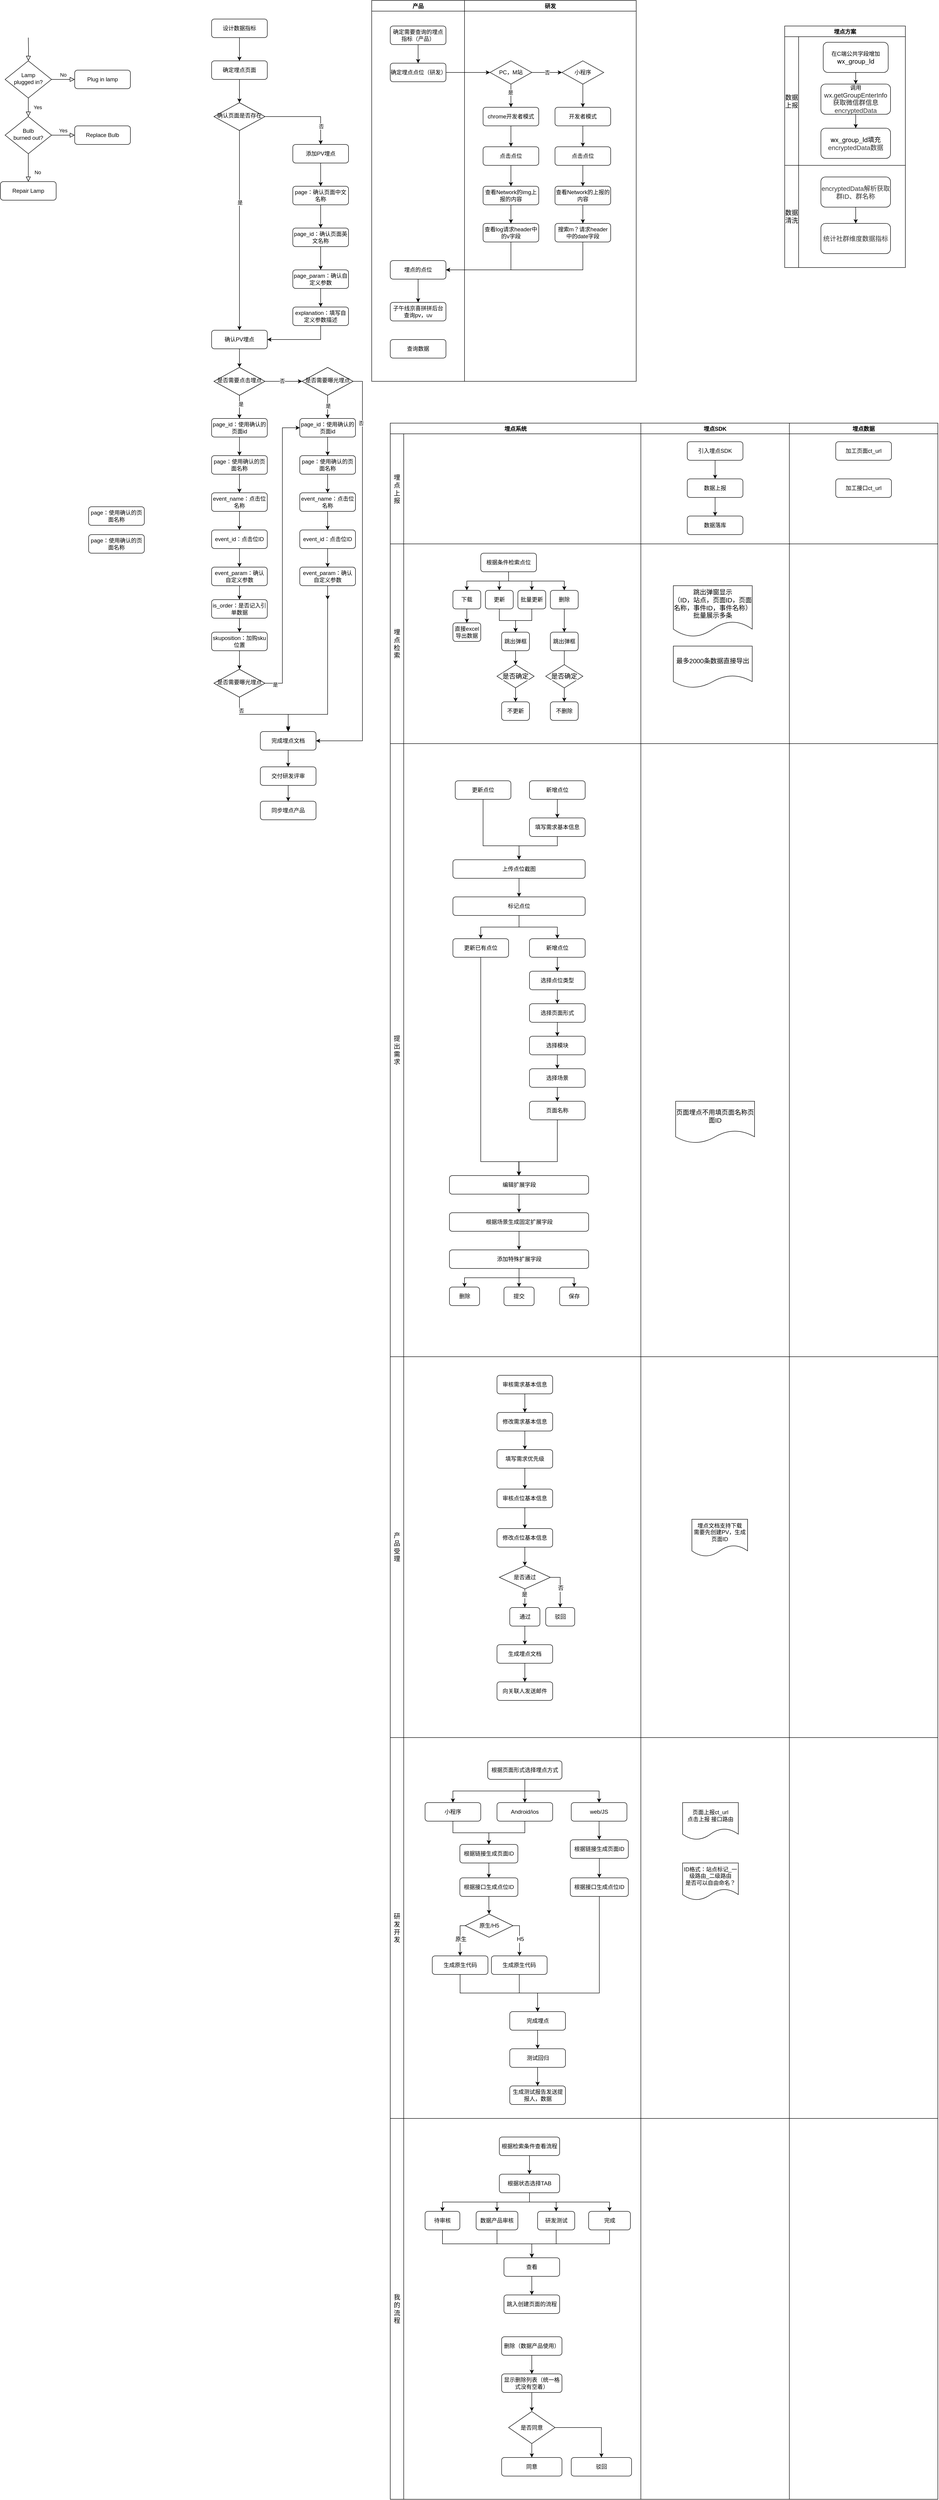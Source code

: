 <mxfile version="15.5.4" type="github">
  <diagram id="C5RBs43oDa-KdzZeNtuy" name="Page-1">
    <mxGraphModel dx="2431" dy="1358" grid="1" gridSize="10" guides="1" tooltips="1" connect="1" arrows="1" fold="1" page="1" pageScale="1" pageWidth="827" pageHeight="1169" math="0" shadow="0">
      <root>
        <mxCell id="WIyWlLk6GJQsqaUBKTNV-0" />
        <mxCell id="WIyWlLk6GJQsqaUBKTNV-1" parent="WIyWlLk6GJQsqaUBKTNV-0" />
        <mxCell id="6Etbs40CvCBS5D00gBuw-40" value="埋点SDK" style="swimlane;labelBackgroundColor=default;swimlaneFillColor=#FFFFFF;" vertex="1" parent="WIyWlLk6GJQsqaUBKTNV-1">
          <mxGeometry x="1680" y="940" width="320" height="4470" as="geometry" />
        </mxCell>
        <mxCell id="6Etbs40CvCBS5D00gBuw-59" value="" style="edgeStyle=orthogonalEdgeStyle;rounded=0;orthogonalLoop=1;jettySize=auto;html=1;fontSize=14;labelBackgroundColor=default;" edge="1" parent="6Etbs40CvCBS5D00gBuw-40" source="6Etbs40CvCBS5D00gBuw-42" target="6Etbs40CvCBS5D00gBuw-43">
          <mxGeometry relative="1" as="geometry" />
        </mxCell>
        <mxCell id="6Etbs40CvCBS5D00gBuw-42" value="引入埋点SDK" style="rounded=1;whiteSpace=wrap;html=1;labelBackgroundColor=default;" vertex="1" parent="6Etbs40CvCBS5D00gBuw-40">
          <mxGeometry x="100" y="40" width="120" height="40" as="geometry" />
        </mxCell>
        <mxCell id="6Etbs40CvCBS5D00gBuw-60" value="" style="edgeStyle=orthogonalEdgeStyle;rounded=0;orthogonalLoop=1;jettySize=auto;html=1;fontSize=14;labelBackgroundColor=default;" edge="1" parent="6Etbs40CvCBS5D00gBuw-40" source="6Etbs40CvCBS5D00gBuw-43" target="6Etbs40CvCBS5D00gBuw-44">
          <mxGeometry relative="1" as="geometry" />
        </mxCell>
        <mxCell id="6Etbs40CvCBS5D00gBuw-43" value="数据上报" style="rounded=1;whiteSpace=wrap;html=1;labelBackgroundColor=default;" vertex="1" parent="6Etbs40CvCBS5D00gBuw-40">
          <mxGeometry x="100" y="120" width="120" height="40" as="geometry" />
        </mxCell>
        <mxCell id="6Etbs40CvCBS5D00gBuw-44" value="数据落库" style="rounded=1;whiteSpace=wrap;html=1;labelBackgroundColor=default;" vertex="1" parent="6Etbs40CvCBS5D00gBuw-40">
          <mxGeometry x="100" y="200" width="120" height="40" as="geometry" />
        </mxCell>
        <mxCell id="6Etbs40CvCBS5D00gBuw-84" value="跳出弹窗显示&lt;br&gt;（ID，站点，页面ID，页面名称，事件ID，事件名称）&lt;br&gt;批量展示多条" style="shape=document;whiteSpace=wrap;html=1;boundedLbl=1;fontSize=14;labelBackgroundColor=default;" vertex="1" parent="6Etbs40CvCBS5D00gBuw-40">
          <mxGeometry x="70" y="350" width="170" height="110" as="geometry" />
        </mxCell>
        <mxCell id="6Etbs40CvCBS5D00gBuw-83" value="最多2000条数据直接导出" style="shape=document;whiteSpace=wrap;html=1;boundedLbl=1;fontSize=14;labelBackgroundColor=default;" vertex="1" parent="6Etbs40CvCBS5D00gBuw-40">
          <mxGeometry x="70" y="480" width="170" height="90" as="geometry" />
        </mxCell>
        <mxCell id="6Etbs40CvCBS5D00gBuw-131" value="页面埋点不用填页面名称页面ID" style="shape=document;whiteSpace=wrap;html=1;boundedLbl=1;fontSize=14;labelBackgroundColor=default;" vertex="1" parent="6Etbs40CvCBS5D00gBuw-40">
          <mxGeometry x="75" y="1460" width="170" height="90" as="geometry" />
        </mxCell>
        <mxCell id="6Etbs40CvCBS5D00gBuw-237" value="页面上报ct_url&lt;br&gt;点击上报 接口路由" style="shape=document;whiteSpace=wrap;html=1;boundedLbl=1;fontSize=12;labelBackgroundColor=default;" vertex="1" parent="6Etbs40CvCBS5D00gBuw-40">
          <mxGeometry x="90" y="2970" width="120" height="80" as="geometry" />
        </mxCell>
        <mxCell id="6Etbs40CvCBS5D00gBuw-260" value="ID格式：站点标记_一级路由_二级路由&lt;br&gt;是否可以自由命名？" style="shape=document;whiteSpace=wrap;html=1;boundedLbl=1;fontSize=12;labelBackgroundColor=default;" vertex="1" parent="6Etbs40CvCBS5D00gBuw-40">
          <mxGeometry x="90" y="3100" width="120" height="80" as="geometry" />
        </mxCell>
        <mxCell id="6Etbs40CvCBS5D00gBuw-285" value="埋点文档支持下载&lt;br&gt;需要先创建PV，生成页面ID" style="shape=document;whiteSpace=wrap;html=1;boundedLbl=1;fontSize=12;labelBackgroundColor=default;" vertex="1" parent="6Etbs40CvCBS5D00gBuw-40">
          <mxGeometry x="110" y="2360" width="120" height="80" as="geometry" />
        </mxCell>
        <mxCell id="6Etbs40CvCBS5D00gBuw-41" value="埋点系统" style="swimlane;labelBackgroundColor=default;swimlaneFillColor=#FFFFFF;" vertex="1" parent="WIyWlLk6GJQsqaUBKTNV-1">
          <mxGeometry x="1140" y="940" width="540" height="4470" as="geometry" />
        </mxCell>
        <mxCell id="6Etbs40CvCBS5D00gBuw-61" value="埋点上报" style="rounded=0;whiteSpace=wrap;html=1;fontSize=14;labelBackgroundColor=default;" vertex="1" parent="6Etbs40CvCBS5D00gBuw-41">
          <mxGeometry y="23" width="29" height="237" as="geometry" />
        </mxCell>
        <mxCell id="6Etbs40CvCBS5D00gBuw-63" value="埋点检索" style="rounded=0;whiteSpace=wrap;html=1;fontSize=14;labelBackgroundColor=default;" vertex="1" parent="6Etbs40CvCBS5D00gBuw-41">
          <mxGeometry y="260" width="29" height="430" as="geometry" />
        </mxCell>
        <mxCell id="6Etbs40CvCBS5D00gBuw-72" value="" style="edgeStyle=orthogonalEdgeStyle;rounded=0;orthogonalLoop=1;jettySize=auto;html=1;fontSize=14;labelBackgroundColor=default;" edge="1" parent="6Etbs40CvCBS5D00gBuw-41" source="6Etbs40CvCBS5D00gBuw-45" target="6Etbs40CvCBS5D00gBuw-71">
          <mxGeometry relative="1" as="geometry" />
        </mxCell>
        <mxCell id="6Etbs40CvCBS5D00gBuw-74" value="" style="edgeStyle=orthogonalEdgeStyle;rounded=0;orthogonalLoop=1;jettySize=auto;html=1;fontSize=14;labelBackgroundColor=default;" edge="1" parent="6Etbs40CvCBS5D00gBuw-41" source="6Etbs40CvCBS5D00gBuw-45" target="6Etbs40CvCBS5D00gBuw-73">
          <mxGeometry relative="1" as="geometry" />
        </mxCell>
        <mxCell id="6Etbs40CvCBS5D00gBuw-76" style="edgeStyle=orthogonalEdgeStyle;rounded=0;orthogonalLoop=1;jettySize=auto;html=1;entryX=0.5;entryY=0;entryDx=0;entryDy=0;fontSize=14;labelBackgroundColor=default;" edge="1" parent="6Etbs40CvCBS5D00gBuw-41" source="6Etbs40CvCBS5D00gBuw-45" target="6Etbs40CvCBS5D00gBuw-75">
          <mxGeometry relative="1" as="geometry" />
        </mxCell>
        <mxCell id="6Etbs40CvCBS5D00gBuw-78" style="edgeStyle=orthogonalEdgeStyle;rounded=0;orthogonalLoop=1;jettySize=auto;html=1;entryX=0.5;entryY=0;entryDx=0;entryDy=0;fontSize=14;exitX=0.5;exitY=1;exitDx=0;exitDy=0;labelBackgroundColor=default;" edge="1" parent="6Etbs40CvCBS5D00gBuw-41" source="6Etbs40CvCBS5D00gBuw-45" target="6Etbs40CvCBS5D00gBuw-77">
          <mxGeometry relative="1" as="geometry" />
        </mxCell>
        <mxCell id="6Etbs40CvCBS5D00gBuw-45" value="根据条件检索点位" style="rounded=1;whiteSpace=wrap;html=1;labelBackgroundColor=default;" vertex="1" parent="6Etbs40CvCBS5D00gBuw-41">
          <mxGeometry x="195" y="280" width="120" height="40" as="geometry" />
        </mxCell>
        <mxCell id="6Etbs40CvCBS5D00gBuw-80" value="" style="edgeStyle=orthogonalEdgeStyle;rounded=0;orthogonalLoop=1;jettySize=auto;html=1;fontSize=14;labelBackgroundColor=default;" edge="1" parent="6Etbs40CvCBS5D00gBuw-41" source="6Etbs40CvCBS5D00gBuw-71" target="6Etbs40CvCBS5D00gBuw-79">
          <mxGeometry relative="1" as="geometry" />
        </mxCell>
        <mxCell id="6Etbs40CvCBS5D00gBuw-71" value="下载" style="rounded=1;whiteSpace=wrap;html=1;labelBackgroundColor=default;" vertex="1" parent="6Etbs40CvCBS5D00gBuw-41">
          <mxGeometry x="135" y="360" width="60" height="40" as="geometry" />
        </mxCell>
        <mxCell id="6Etbs40CvCBS5D00gBuw-82" value="" style="edgeStyle=orthogonalEdgeStyle;rounded=0;orthogonalLoop=1;jettySize=auto;html=1;fontSize=14;labelBackgroundColor=default;" edge="1" parent="6Etbs40CvCBS5D00gBuw-41" source="6Etbs40CvCBS5D00gBuw-73" target="6Etbs40CvCBS5D00gBuw-81">
          <mxGeometry relative="1" as="geometry" />
        </mxCell>
        <mxCell id="6Etbs40CvCBS5D00gBuw-73" value="更新" style="rounded=1;whiteSpace=wrap;html=1;labelBackgroundColor=default;" vertex="1" parent="6Etbs40CvCBS5D00gBuw-41">
          <mxGeometry x="205" y="360" width="60" height="40" as="geometry" />
        </mxCell>
        <mxCell id="6Etbs40CvCBS5D00gBuw-86" style="edgeStyle=orthogonalEdgeStyle;rounded=0;orthogonalLoop=1;jettySize=auto;html=1;entryX=0.5;entryY=0;entryDx=0;entryDy=0;fontSize=14;labelBackgroundColor=default;" edge="1" parent="6Etbs40CvCBS5D00gBuw-41" source="6Etbs40CvCBS5D00gBuw-75" target="6Etbs40CvCBS5D00gBuw-81">
          <mxGeometry relative="1" as="geometry" />
        </mxCell>
        <mxCell id="6Etbs40CvCBS5D00gBuw-75" value="批量更新" style="rounded=1;whiteSpace=wrap;html=1;labelBackgroundColor=default;" vertex="1" parent="6Etbs40CvCBS5D00gBuw-41">
          <mxGeometry x="275" y="360" width="60" height="40" as="geometry" />
        </mxCell>
        <mxCell id="6Etbs40CvCBS5D00gBuw-95" value="" style="edgeStyle=orthogonalEdgeStyle;rounded=0;orthogonalLoop=1;jettySize=auto;html=1;fontSize=14;labelBackgroundColor=default;" edge="1" parent="6Etbs40CvCBS5D00gBuw-41" source="6Etbs40CvCBS5D00gBuw-77" target="6Etbs40CvCBS5D00gBuw-92">
          <mxGeometry relative="1" as="geometry" />
        </mxCell>
        <mxCell id="6Etbs40CvCBS5D00gBuw-77" value="删除" style="rounded=1;whiteSpace=wrap;html=1;labelBackgroundColor=default;" vertex="1" parent="6Etbs40CvCBS5D00gBuw-41">
          <mxGeometry x="345" y="360" width="60" height="40" as="geometry" />
        </mxCell>
        <mxCell id="6Etbs40CvCBS5D00gBuw-79" value="直接excel导出数据" style="rounded=1;whiteSpace=wrap;html=1;labelBackgroundColor=default;" vertex="1" parent="6Etbs40CvCBS5D00gBuw-41">
          <mxGeometry x="135" y="430" width="60" height="40" as="geometry" />
        </mxCell>
        <mxCell id="6Etbs40CvCBS5D00gBuw-87" value="" style="edgeStyle=orthogonalEdgeStyle;rounded=0;orthogonalLoop=1;jettySize=auto;html=1;fontSize=14;labelBackgroundColor=default;" edge="1" parent="6Etbs40CvCBS5D00gBuw-41" source="6Etbs40CvCBS5D00gBuw-81" target="6Etbs40CvCBS5D00gBuw-85">
          <mxGeometry relative="1" as="geometry" />
        </mxCell>
        <mxCell id="6Etbs40CvCBS5D00gBuw-81" value="跳出弹框" style="rounded=1;whiteSpace=wrap;html=1;labelBackgroundColor=default;" vertex="1" parent="6Etbs40CvCBS5D00gBuw-41">
          <mxGeometry x="240" y="450" width="60" height="40" as="geometry" />
        </mxCell>
        <mxCell id="6Etbs40CvCBS5D00gBuw-90" value="" style="edgeStyle=orthogonalEdgeStyle;rounded=0;orthogonalLoop=1;jettySize=auto;html=1;fontSize=14;labelBackgroundColor=default;" edge="1" parent="6Etbs40CvCBS5D00gBuw-41" source="6Etbs40CvCBS5D00gBuw-85" target="6Etbs40CvCBS5D00gBuw-89">
          <mxGeometry relative="1" as="geometry" />
        </mxCell>
        <mxCell id="6Etbs40CvCBS5D00gBuw-85" value="是否确定" style="rhombus;whiteSpace=wrap;html=1;fontSize=14;labelBackgroundColor=default;" vertex="1" parent="6Etbs40CvCBS5D00gBuw-41">
          <mxGeometry x="230" y="520" width="80" height="50" as="geometry" />
        </mxCell>
        <mxCell id="6Etbs40CvCBS5D00gBuw-89" value="不更新" style="rounded=1;whiteSpace=wrap;html=1;labelBackgroundColor=default;" vertex="1" parent="6Etbs40CvCBS5D00gBuw-41">
          <mxGeometry x="240" y="600" width="60" height="40" as="geometry" />
        </mxCell>
        <mxCell id="6Etbs40CvCBS5D00gBuw-91" value="提出需求" style="rounded=0;whiteSpace=wrap;html=1;fontSize=14;labelBackgroundColor=default;" vertex="1" parent="6Etbs40CvCBS5D00gBuw-41">
          <mxGeometry y="690" width="29" height="1320" as="geometry" />
        </mxCell>
        <mxCell id="6Etbs40CvCBS5D00gBuw-96" value="" style="edgeStyle=orthogonalEdgeStyle;rounded=0;orthogonalLoop=1;jettySize=auto;html=1;fontSize=14;labelBackgroundColor=default;" edge="1" parent="6Etbs40CvCBS5D00gBuw-41" source="6Etbs40CvCBS5D00gBuw-92" target="6Etbs40CvCBS5D00gBuw-94">
          <mxGeometry relative="1" as="geometry" />
        </mxCell>
        <mxCell id="6Etbs40CvCBS5D00gBuw-92" value="跳出弹框" style="rounded=1;whiteSpace=wrap;html=1;labelBackgroundColor=default;" vertex="1" parent="6Etbs40CvCBS5D00gBuw-41">
          <mxGeometry x="345" y="450" width="60" height="40" as="geometry" />
        </mxCell>
        <mxCell id="6Etbs40CvCBS5D00gBuw-93" value="是否确定" style="rhombus;whiteSpace=wrap;html=1;fontSize=14;labelBackgroundColor=default;" vertex="1" parent="6Etbs40CvCBS5D00gBuw-41">
          <mxGeometry x="335" y="520" width="80" height="50" as="geometry" />
        </mxCell>
        <mxCell id="6Etbs40CvCBS5D00gBuw-94" value="不删除" style="rounded=1;whiteSpace=wrap;html=1;labelBackgroundColor=default;" vertex="1" parent="6Etbs40CvCBS5D00gBuw-41">
          <mxGeometry x="345" y="600" width="60" height="40" as="geometry" />
        </mxCell>
        <mxCell id="6Etbs40CvCBS5D00gBuw-97" value="产品受理" style="rounded=0;whiteSpace=wrap;html=1;fontSize=14;labelBackgroundColor=default;" vertex="1" parent="6Etbs40CvCBS5D00gBuw-41">
          <mxGeometry y="2010" width="29" height="820" as="geometry" />
        </mxCell>
        <mxCell id="6Etbs40CvCBS5D00gBuw-112" style="edgeStyle=orthogonalEdgeStyle;rounded=0;orthogonalLoop=1;jettySize=auto;html=1;entryX=0.5;entryY=0;entryDx=0;entryDy=0;fontSize=12;labelBackgroundColor=default;" edge="1" parent="6Etbs40CvCBS5D00gBuw-41" source="6Etbs40CvCBS5D00gBuw-98" target="6Etbs40CvCBS5D00gBuw-108">
          <mxGeometry relative="1" as="geometry">
            <Array as="points">
              <mxPoint x="200" y="910" />
              <mxPoint x="278" y="910" />
            </Array>
          </mxGeometry>
        </mxCell>
        <mxCell id="6Etbs40CvCBS5D00gBuw-98" value="更新点位" style="rounded=1;whiteSpace=wrap;html=1;labelBackgroundColor=default;" vertex="1" parent="6Etbs40CvCBS5D00gBuw-41">
          <mxGeometry x="140" y="770" width="120" height="40" as="geometry" />
        </mxCell>
        <mxCell id="6Etbs40CvCBS5D00gBuw-102" value="" style="edgeStyle=orthogonalEdgeStyle;rounded=0;orthogonalLoop=1;jettySize=auto;html=1;fontSize=11;labelBackgroundColor=default;" edge="1" parent="6Etbs40CvCBS5D00gBuw-41" source="6Etbs40CvCBS5D00gBuw-99">
          <mxGeometry relative="1" as="geometry">
            <mxPoint x="360" y="850" as="targetPoint" />
          </mxGeometry>
        </mxCell>
        <mxCell id="6Etbs40CvCBS5D00gBuw-99" value="新增点位" style="rounded=1;whiteSpace=wrap;html=1;labelBackgroundColor=default;" vertex="1" parent="6Etbs40CvCBS5D00gBuw-41">
          <mxGeometry x="300" y="770" width="120" height="40" as="geometry" />
        </mxCell>
        <mxCell id="6Etbs40CvCBS5D00gBuw-111" style="edgeStyle=orthogonalEdgeStyle;rounded=0;orthogonalLoop=1;jettySize=auto;html=1;entryX=0.5;entryY=0;entryDx=0;entryDy=0;fontSize=12;labelBackgroundColor=default;" edge="1" parent="6Etbs40CvCBS5D00gBuw-41" source="6Etbs40CvCBS5D00gBuw-107" target="6Etbs40CvCBS5D00gBuw-108">
          <mxGeometry relative="1" as="geometry">
            <Array as="points">
              <mxPoint x="360" y="910" />
              <mxPoint x="278" y="910" />
            </Array>
          </mxGeometry>
        </mxCell>
        <mxCell id="6Etbs40CvCBS5D00gBuw-107" value="填写需求基本信息" style="rounded=1;whiteSpace=wrap;html=1;labelBackgroundColor=default;" vertex="1" parent="6Etbs40CvCBS5D00gBuw-41">
          <mxGeometry x="300" y="850" width="120" height="40" as="geometry" />
        </mxCell>
        <mxCell id="6Etbs40CvCBS5D00gBuw-117" value="" style="edgeStyle=orthogonalEdgeStyle;rounded=0;orthogonalLoop=1;jettySize=auto;html=1;fontSize=12;labelBackgroundColor=default;" edge="1" parent="6Etbs40CvCBS5D00gBuw-41" source="6Etbs40CvCBS5D00gBuw-108" target="6Etbs40CvCBS5D00gBuw-116">
          <mxGeometry relative="1" as="geometry" />
        </mxCell>
        <mxCell id="6Etbs40CvCBS5D00gBuw-108" value="上传点位截图" style="rounded=1;whiteSpace=wrap;html=1;fontSize=12;labelBackgroundColor=default;" vertex="1" parent="6Etbs40CvCBS5D00gBuw-41">
          <mxGeometry x="135" y="940" width="285" height="40" as="geometry" />
        </mxCell>
        <mxCell id="6Etbs40CvCBS5D00gBuw-121" style="edgeStyle=orthogonalEdgeStyle;rounded=0;orthogonalLoop=1;jettySize=auto;html=1;entryX=0.5;entryY=0;entryDx=0;entryDy=0;fontSize=12;labelBackgroundColor=default;" edge="1" parent="6Etbs40CvCBS5D00gBuw-41" source="6Etbs40CvCBS5D00gBuw-113" target="6Etbs40CvCBS5D00gBuw-118">
          <mxGeometry relative="1" as="geometry" />
        </mxCell>
        <mxCell id="6Etbs40CvCBS5D00gBuw-113" value="新增点位" style="rounded=1;whiteSpace=wrap;html=1;labelBackgroundColor=default;" vertex="1" parent="6Etbs40CvCBS5D00gBuw-41">
          <mxGeometry x="300" y="1110" width="120" height="40" as="geometry" />
        </mxCell>
        <mxCell id="6Etbs40CvCBS5D00gBuw-135" style="edgeStyle=orthogonalEdgeStyle;rounded=0;orthogonalLoop=1;jettySize=auto;html=1;entryX=0.5;entryY=0;entryDx=0;entryDy=0;fontSize=12;labelBackgroundColor=default;" edge="1" parent="6Etbs40CvCBS5D00gBuw-41" source="6Etbs40CvCBS5D00gBuw-114" target="6Etbs40CvCBS5D00gBuw-132">
          <mxGeometry relative="1" as="geometry">
            <Array as="points">
              <mxPoint x="195" y="1590" />
              <mxPoint x="277" y="1590" />
            </Array>
          </mxGeometry>
        </mxCell>
        <mxCell id="6Etbs40CvCBS5D00gBuw-114" value="更新已有点位" style="rounded=1;whiteSpace=wrap;html=1;labelBackgroundColor=default;" vertex="1" parent="6Etbs40CvCBS5D00gBuw-41">
          <mxGeometry x="135" y="1110" width="120" height="40" as="geometry" />
        </mxCell>
        <mxCell id="6Etbs40CvCBS5D00gBuw-192" style="edgeStyle=orthogonalEdgeStyle;rounded=0;orthogonalLoop=1;jettySize=auto;html=1;fontSize=12;labelBackgroundColor=default;" edge="1" parent="6Etbs40CvCBS5D00gBuw-41" source="6Etbs40CvCBS5D00gBuw-116" target="6Etbs40CvCBS5D00gBuw-114">
          <mxGeometry relative="1" as="geometry" />
        </mxCell>
        <mxCell id="6Etbs40CvCBS5D00gBuw-193" style="edgeStyle=orthogonalEdgeStyle;rounded=0;orthogonalLoop=1;jettySize=auto;html=1;fontSize=12;labelBackgroundColor=default;" edge="1" parent="6Etbs40CvCBS5D00gBuw-41" source="6Etbs40CvCBS5D00gBuw-116" target="6Etbs40CvCBS5D00gBuw-113">
          <mxGeometry relative="1" as="geometry" />
        </mxCell>
        <mxCell id="6Etbs40CvCBS5D00gBuw-116" value="标记点位" style="rounded=1;whiteSpace=wrap;html=1;fontSize=12;labelBackgroundColor=default;" vertex="1" parent="6Etbs40CvCBS5D00gBuw-41">
          <mxGeometry x="135" y="1020" width="285" height="40" as="geometry" />
        </mxCell>
        <mxCell id="6Etbs40CvCBS5D00gBuw-122" style="edgeStyle=orthogonalEdgeStyle;rounded=0;orthogonalLoop=1;jettySize=auto;html=1;entryX=0.5;entryY=0;entryDx=0;entryDy=0;fontSize=12;labelBackgroundColor=default;" edge="1" parent="6Etbs40CvCBS5D00gBuw-41" source="6Etbs40CvCBS5D00gBuw-118" target="6Etbs40CvCBS5D00gBuw-119">
          <mxGeometry relative="1" as="geometry" />
        </mxCell>
        <mxCell id="6Etbs40CvCBS5D00gBuw-118" value="选择点位类型" style="rounded=1;whiteSpace=wrap;html=1;labelBackgroundColor=default;" vertex="1" parent="6Etbs40CvCBS5D00gBuw-41">
          <mxGeometry x="300" y="1180" width="120" height="40" as="geometry" />
        </mxCell>
        <mxCell id="6Etbs40CvCBS5D00gBuw-124" value="" style="edgeStyle=orthogonalEdgeStyle;rounded=0;orthogonalLoop=1;jettySize=auto;html=1;fontSize=12;labelBackgroundColor=default;" edge="1" parent="6Etbs40CvCBS5D00gBuw-41" source="6Etbs40CvCBS5D00gBuw-119" target="6Etbs40CvCBS5D00gBuw-123">
          <mxGeometry relative="1" as="geometry" />
        </mxCell>
        <mxCell id="6Etbs40CvCBS5D00gBuw-119" value="选择页面形式" style="rounded=1;whiteSpace=wrap;html=1;labelBackgroundColor=default;" vertex="1" parent="6Etbs40CvCBS5D00gBuw-41">
          <mxGeometry x="300" y="1250" width="120" height="40" as="geometry" />
        </mxCell>
        <mxCell id="6Etbs40CvCBS5D00gBuw-126" value="" style="edgeStyle=orthogonalEdgeStyle;rounded=0;orthogonalLoop=1;jettySize=auto;html=1;fontSize=12;labelBackgroundColor=default;" edge="1" parent="6Etbs40CvCBS5D00gBuw-41" source="6Etbs40CvCBS5D00gBuw-123" target="6Etbs40CvCBS5D00gBuw-125">
          <mxGeometry relative="1" as="geometry" />
        </mxCell>
        <mxCell id="6Etbs40CvCBS5D00gBuw-123" value="选择模块" style="rounded=1;whiteSpace=wrap;html=1;labelBackgroundColor=default;" vertex="1" parent="6Etbs40CvCBS5D00gBuw-41">
          <mxGeometry x="300" y="1320" width="120" height="40" as="geometry" />
        </mxCell>
        <mxCell id="6Etbs40CvCBS5D00gBuw-128" value="" style="edgeStyle=orthogonalEdgeStyle;rounded=0;orthogonalLoop=1;jettySize=auto;html=1;fontSize=12;labelBackgroundColor=default;" edge="1" parent="6Etbs40CvCBS5D00gBuw-41" source="6Etbs40CvCBS5D00gBuw-125" target="6Etbs40CvCBS5D00gBuw-127">
          <mxGeometry relative="1" as="geometry" />
        </mxCell>
        <mxCell id="6Etbs40CvCBS5D00gBuw-125" value="选择场景" style="rounded=1;whiteSpace=wrap;html=1;labelBackgroundColor=default;" vertex="1" parent="6Etbs40CvCBS5D00gBuw-41">
          <mxGeometry x="300" y="1390" width="120" height="40" as="geometry" />
        </mxCell>
        <mxCell id="6Etbs40CvCBS5D00gBuw-127" value="页面名称" style="rounded=1;whiteSpace=wrap;html=1;labelBackgroundColor=default;" vertex="1" parent="6Etbs40CvCBS5D00gBuw-41">
          <mxGeometry x="300" y="1460" width="120" height="40" as="geometry" />
        </mxCell>
        <mxCell id="6Etbs40CvCBS5D00gBuw-133" style="edgeStyle=orthogonalEdgeStyle;rounded=0;orthogonalLoop=1;jettySize=auto;html=1;fontSize=12;labelBackgroundColor=default;exitX=0.5;exitY=1;exitDx=0;exitDy=0;" edge="1" parent="6Etbs40CvCBS5D00gBuw-41" source="6Etbs40CvCBS5D00gBuw-127" target="6Etbs40CvCBS5D00gBuw-132">
          <mxGeometry relative="1" as="geometry">
            <mxPoint x="360" y="1570" as="sourcePoint" />
            <Array as="points">
              <mxPoint x="360" y="1590" />
              <mxPoint x="277" y="1590" />
            </Array>
          </mxGeometry>
        </mxCell>
        <mxCell id="6Etbs40CvCBS5D00gBuw-195" value="" style="edgeStyle=orthogonalEdgeStyle;rounded=0;orthogonalLoop=1;jettySize=auto;html=1;fontSize=12;labelBackgroundColor=default;" edge="1" parent="6Etbs40CvCBS5D00gBuw-41" source="6Etbs40CvCBS5D00gBuw-132" target="6Etbs40CvCBS5D00gBuw-194">
          <mxGeometry relative="1" as="geometry" />
        </mxCell>
        <mxCell id="6Etbs40CvCBS5D00gBuw-132" value="编辑扩展字段" style="rounded=1;whiteSpace=wrap;html=1;labelBackgroundColor=default;" vertex="1" parent="6Etbs40CvCBS5D00gBuw-41">
          <mxGeometry x="127.5" y="1620" width="300" height="40" as="geometry" />
        </mxCell>
        <mxCell id="6Etbs40CvCBS5D00gBuw-197" value="" style="edgeStyle=orthogonalEdgeStyle;rounded=0;orthogonalLoop=1;jettySize=auto;html=1;fontSize=12;labelBackgroundColor=default;" edge="1" parent="6Etbs40CvCBS5D00gBuw-41" source="6Etbs40CvCBS5D00gBuw-194" target="6Etbs40CvCBS5D00gBuw-196">
          <mxGeometry relative="1" as="geometry" />
        </mxCell>
        <mxCell id="6Etbs40CvCBS5D00gBuw-194" value="根据场景生成固定扩展字段" style="rounded=1;whiteSpace=wrap;html=1;labelBackgroundColor=default;" vertex="1" parent="6Etbs40CvCBS5D00gBuw-41">
          <mxGeometry x="127.5" y="1700" width="300" height="40" as="geometry" />
        </mxCell>
        <mxCell id="6Etbs40CvCBS5D00gBuw-202" style="edgeStyle=orthogonalEdgeStyle;rounded=0;orthogonalLoop=1;jettySize=auto;html=1;entryX=0.5;entryY=0;entryDx=0;entryDy=0;fontSize=12;labelBackgroundColor=default;" edge="1" parent="6Etbs40CvCBS5D00gBuw-41" source="6Etbs40CvCBS5D00gBuw-196" target="6Etbs40CvCBS5D00gBuw-199">
          <mxGeometry relative="1" as="geometry" />
        </mxCell>
        <mxCell id="6Etbs40CvCBS5D00gBuw-203" style="edgeStyle=orthogonalEdgeStyle;rounded=0;orthogonalLoop=1;jettySize=auto;html=1;entryX=0.5;entryY=0;entryDx=0;entryDy=0;fontSize=12;labelBackgroundColor=default;" edge="1" parent="6Etbs40CvCBS5D00gBuw-41" source="6Etbs40CvCBS5D00gBuw-196" target="6Etbs40CvCBS5D00gBuw-198">
          <mxGeometry relative="1" as="geometry" />
        </mxCell>
        <mxCell id="6Etbs40CvCBS5D00gBuw-204" style="edgeStyle=orthogonalEdgeStyle;rounded=0;orthogonalLoop=1;jettySize=auto;html=1;fontSize=12;labelBackgroundColor=default;" edge="1" parent="6Etbs40CvCBS5D00gBuw-41" source="6Etbs40CvCBS5D00gBuw-196" target="6Etbs40CvCBS5D00gBuw-201">
          <mxGeometry relative="1" as="geometry" />
        </mxCell>
        <mxCell id="6Etbs40CvCBS5D00gBuw-196" value="添加特殊扩展字段" style="rounded=1;whiteSpace=wrap;html=1;labelBackgroundColor=default;" vertex="1" parent="6Etbs40CvCBS5D00gBuw-41">
          <mxGeometry x="127.5" y="1780" width="300" height="40" as="geometry" />
        </mxCell>
        <mxCell id="6Etbs40CvCBS5D00gBuw-198" value="保存" style="rounded=1;whiteSpace=wrap;html=1;labelBackgroundColor=default;" vertex="1" parent="6Etbs40CvCBS5D00gBuw-41">
          <mxGeometry x="365" y="1860" width="62.5" height="40" as="geometry" />
        </mxCell>
        <mxCell id="6Etbs40CvCBS5D00gBuw-199" value="提交" style="rounded=1;whiteSpace=wrap;html=1;labelBackgroundColor=default;" vertex="1" parent="6Etbs40CvCBS5D00gBuw-41">
          <mxGeometry x="245" y="1860" width="65" height="40" as="geometry" />
        </mxCell>
        <mxCell id="6Etbs40CvCBS5D00gBuw-201" value="删除" style="rounded=1;whiteSpace=wrap;html=1;labelBackgroundColor=default;" vertex="1" parent="6Etbs40CvCBS5D00gBuw-41">
          <mxGeometry x="127.5" y="1860" width="65" height="40" as="geometry" />
        </mxCell>
        <mxCell id="6Etbs40CvCBS5D00gBuw-207" value="" style="edgeStyle=orthogonalEdgeStyle;rounded=0;orthogonalLoop=1;jettySize=auto;html=1;fontSize=12;labelBackgroundColor=default;" edge="1" parent="6Etbs40CvCBS5D00gBuw-41" source="6Etbs40CvCBS5D00gBuw-205" target="6Etbs40CvCBS5D00gBuw-206">
          <mxGeometry relative="1" as="geometry" />
        </mxCell>
        <mxCell id="6Etbs40CvCBS5D00gBuw-205" value="审核需求基本信息" style="rounded=1;whiteSpace=wrap;html=1;labelBackgroundColor=default;" vertex="1" parent="6Etbs40CvCBS5D00gBuw-41">
          <mxGeometry x="230" y="2050" width="120" height="40" as="geometry" />
        </mxCell>
        <mxCell id="6Etbs40CvCBS5D00gBuw-209" value="" style="edgeStyle=orthogonalEdgeStyle;rounded=0;orthogonalLoop=1;jettySize=auto;html=1;fontSize=12;labelBackgroundColor=default;" edge="1" parent="6Etbs40CvCBS5D00gBuw-41" source="6Etbs40CvCBS5D00gBuw-206" target="6Etbs40CvCBS5D00gBuw-208">
          <mxGeometry relative="1" as="geometry" />
        </mxCell>
        <mxCell id="6Etbs40CvCBS5D00gBuw-206" value="修改需求基本信息" style="rounded=1;whiteSpace=wrap;html=1;labelBackgroundColor=default;" vertex="1" parent="6Etbs40CvCBS5D00gBuw-41">
          <mxGeometry x="230" y="2130" width="120" height="40" as="geometry" />
        </mxCell>
        <mxCell id="6Etbs40CvCBS5D00gBuw-211" value="" style="edgeStyle=orthogonalEdgeStyle;rounded=0;orthogonalLoop=1;jettySize=auto;html=1;fontSize=12;labelBackgroundColor=default;" edge="1" parent="6Etbs40CvCBS5D00gBuw-41" source="6Etbs40CvCBS5D00gBuw-208" target="6Etbs40CvCBS5D00gBuw-210">
          <mxGeometry relative="1" as="geometry" />
        </mxCell>
        <mxCell id="6Etbs40CvCBS5D00gBuw-208" value="填写需求优先级" style="rounded=1;whiteSpace=wrap;html=1;labelBackgroundColor=default;" vertex="1" parent="6Etbs40CvCBS5D00gBuw-41">
          <mxGeometry x="230" y="2210" width="120" height="40" as="geometry" />
        </mxCell>
        <mxCell id="6Etbs40CvCBS5D00gBuw-213" value="" style="edgeStyle=orthogonalEdgeStyle;rounded=0;orthogonalLoop=1;jettySize=auto;html=1;fontSize=12;labelBackgroundColor=default;" edge="1" parent="6Etbs40CvCBS5D00gBuw-41" source="6Etbs40CvCBS5D00gBuw-210" target="6Etbs40CvCBS5D00gBuw-212">
          <mxGeometry relative="1" as="geometry" />
        </mxCell>
        <mxCell id="6Etbs40CvCBS5D00gBuw-210" value="审核点位基本信息" style="rounded=1;whiteSpace=wrap;html=1;labelBackgroundColor=default;" vertex="1" parent="6Etbs40CvCBS5D00gBuw-41">
          <mxGeometry x="230" y="2295" width="120" height="40" as="geometry" />
        </mxCell>
        <mxCell id="6Etbs40CvCBS5D00gBuw-215" value="" style="edgeStyle=orthogonalEdgeStyle;rounded=0;orthogonalLoop=1;jettySize=auto;html=1;fontSize=12;labelBackgroundColor=default;" edge="1" parent="6Etbs40CvCBS5D00gBuw-41" source="6Etbs40CvCBS5D00gBuw-212" target="6Etbs40CvCBS5D00gBuw-214">
          <mxGeometry relative="1" as="geometry" />
        </mxCell>
        <mxCell id="6Etbs40CvCBS5D00gBuw-212" value="修改点位基本信息" style="rounded=1;whiteSpace=wrap;html=1;labelBackgroundColor=default;" vertex="1" parent="6Etbs40CvCBS5D00gBuw-41">
          <mxGeometry x="230" y="2380" width="120" height="40" as="geometry" />
        </mxCell>
        <mxCell id="6Etbs40CvCBS5D00gBuw-218" style="edgeStyle=orthogonalEdgeStyle;rounded=0;orthogonalLoop=1;jettySize=auto;html=1;fontSize=12;labelBackgroundColor=default;" edge="1" parent="6Etbs40CvCBS5D00gBuw-41" source="6Etbs40CvCBS5D00gBuw-214" target="6Etbs40CvCBS5D00gBuw-217">
          <mxGeometry relative="1" as="geometry" />
        </mxCell>
        <mxCell id="6Etbs40CvCBS5D00gBuw-221" value="是" style="edgeLabel;html=1;align=center;verticalAlign=middle;resizable=0;points=[];fontSize=12;labelBackgroundColor=default;" vertex="1" connectable="0" parent="6Etbs40CvCBS5D00gBuw-218">
          <mxGeometry x="-0.393" y="-1" relative="1" as="geometry">
            <mxPoint as="offset" />
          </mxGeometry>
        </mxCell>
        <mxCell id="6Etbs40CvCBS5D00gBuw-219" style="edgeStyle=orthogonalEdgeStyle;rounded=0;orthogonalLoop=1;jettySize=auto;html=1;fontSize=12;exitX=1;exitY=0.5;exitDx=0;exitDy=0;labelBackgroundColor=default;" edge="1" parent="6Etbs40CvCBS5D00gBuw-41" source="6Etbs40CvCBS5D00gBuw-214" target="6Etbs40CvCBS5D00gBuw-216">
          <mxGeometry relative="1" as="geometry" />
        </mxCell>
        <mxCell id="6Etbs40CvCBS5D00gBuw-220" value="否" style="edgeLabel;html=1;align=center;verticalAlign=middle;resizable=0;points=[];fontSize=12;labelBackgroundColor=default;" vertex="1" connectable="0" parent="6Etbs40CvCBS5D00gBuw-219">
          <mxGeometry x="0.01" relative="1" as="geometry">
            <mxPoint as="offset" />
          </mxGeometry>
        </mxCell>
        <mxCell id="6Etbs40CvCBS5D00gBuw-214" value="是否通过" style="rhombus;whiteSpace=wrap;html=1;fontSize=12;labelBackgroundColor=default;" vertex="1" parent="6Etbs40CvCBS5D00gBuw-41">
          <mxGeometry x="235" y="2460" width="110" height="50" as="geometry" />
        </mxCell>
        <mxCell id="6Etbs40CvCBS5D00gBuw-216" value="驳回" style="rounded=1;whiteSpace=wrap;html=1;labelBackgroundColor=default;" vertex="1" parent="6Etbs40CvCBS5D00gBuw-41">
          <mxGeometry x="335" y="2550" width="62.5" height="40" as="geometry" />
        </mxCell>
        <mxCell id="6Etbs40CvCBS5D00gBuw-225" style="edgeStyle=orthogonalEdgeStyle;rounded=0;orthogonalLoop=1;jettySize=auto;html=1;entryX=0.5;entryY=0;entryDx=0;entryDy=0;fontSize=12;labelBackgroundColor=default;" edge="1" parent="6Etbs40CvCBS5D00gBuw-41" source="6Etbs40CvCBS5D00gBuw-217" target="6Etbs40CvCBS5D00gBuw-223">
          <mxGeometry relative="1" as="geometry" />
        </mxCell>
        <mxCell id="6Etbs40CvCBS5D00gBuw-217" value="通过" style="rounded=1;whiteSpace=wrap;html=1;labelBackgroundColor=default;" vertex="1" parent="6Etbs40CvCBS5D00gBuw-41">
          <mxGeometry x="257.5" y="2550" width="65" height="40" as="geometry" />
        </mxCell>
        <mxCell id="6Etbs40CvCBS5D00gBuw-226" value="" style="edgeStyle=orthogonalEdgeStyle;rounded=0;orthogonalLoop=1;jettySize=auto;html=1;fontSize=12;labelBackgroundColor=default;" edge="1" parent="6Etbs40CvCBS5D00gBuw-41" source="6Etbs40CvCBS5D00gBuw-223" target="6Etbs40CvCBS5D00gBuw-224">
          <mxGeometry relative="1" as="geometry" />
        </mxCell>
        <mxCell id="6Etbs40CvCBS5D00gBuw-223" value="生成埋点文档" style="rounded=1;whiteSpace=wrap;html=1;labelBackgroundColor=default;" vertex="1" parent="6Etbs40CvCBS5D00gBuw-41">
          <mxGeometry x="230" y="2630" width="120" height="40" as="geometry" />
        </mxCell>
        <mxCell id="6Etbs40CvCBS5D00gBuw-224" value="向关联人发送邮件" style="rounded=1;whiteSpace=wrap;html=1;labelBackgroundColor=default;" vertex="1" parent="6Etbs40CvCBS5D00gBuw-41">
          <mxGeometry x="230" y="2710" width="120" height="40" as="geometry" />
        </mxCell>
        <mxCell id="6Etbs40CvCBS5D00gBuw-228" value="研发开发" style="rounded=0;whiteSpace=wrap;html=1;fontSize=14;labelBackgroundColor=default;" vertex="1" parent="6Etbs40CvCBS5D00gBuw-41">
          <mxGeometry y="2830" width="29" height="820" as="geometry" />
        </mxCell>
        <mxCell id="6Etbs40CvCBS5D00gBuw-256" style="edgeStyle=orthogonalEdgeStyle;rounded=0;orthogonalLoop=1;jettySize=auto;html=1;entryX=0.5;entryY=0;entryDx=0;entryDy=0;fontSize=12;labelBackgroundColor=default;" edge="1" parent="6Etbs40CvCBS5D00gBuw-41" source="6Etbs40CvCBS5D00gBuw-229" target="6Etbs40CvCBS5D00gBuw-254">
          <mxGeometry relative="1" as="geometry" />
        </mxCell>
        <mxCell id="6Etbs40CvCBS5D00gBuw-229" value="小程序" style="rounded=1;whiteSpace=wrap;html=1;labelBackgroundColor=default;" vertex="1" parent="6Etbs40CvCBS5D00gBuw-41">
          <mxGeometry x="75" y="2970" width="120" height="40" as="geometry" />
        </mxCell>
        <mxCell id="6Etbs40CvCBS5D00gBuw-271" style="edgeStyle=orthogonalEdgeStyle;rounded=0;orthogonalLoop=1;jettySize=auto;html=1;entryX=0.5;entryY=0;entryDx=0;entryDy=0;fontSize=12;exitX=0.5;exitY=1;exitDx=0;exitDy=0;labelBackgroundColor=default;" edge="1" parent="6Etbs40CvCBS5D00gBuw-41" source="6Etbs40CvCBS5D00gBuw-230" target="6Etbs40CvCBS5D00gBuw-229">
          <mxGeometry relative="1" as="geometry" />
        </mxCell>
        <mxCell id="6Etbs40CvCBS5D00gBuw-272" style="edgeStyle=orthogonalEdgeStyle;rounded=0;orthogonalLoop=1;jettySize=auto;html=1;entryX=0.5;entryY=0;entryDx=0;entryDy=0;fontSize=12;labelBackgroundColor=default;" edge="1" parent="6Etbs40CvCBS5D00gBuw-41" source="6Etbs40CvCBS5D00gBuw-230" target="6Etbs40CvCBS5D00gBuw-231">
          <mxGeometry relative="1" as="geometry" />
        </mxCell>
        <mxCell id="6Etbs40CvCBS5D00gBuw-273" style="edgeStyle=orthogonalEdgeStyle;rounded=0;orthogonalLoop=1;jettySize=auto;html=1;entryX=0.5;entryY=0;entryDx=0;entryDy=0;fontSize=12;exitX=0.5;exitY=1;exitDx=0;exitDy=0;labelBackgroundColor=default;" edge="1" parent="6Etbs40CvCBS5D00gBuw-41" source="6Etbs40CvCBS5D00gBuw-230" target="6Etbs40CvCBS5D00gBuw-232">
          <mxGeometry relative="1" as="geometry" />
        </mxCell>
        <mxCell id="6Etbs40CvCBS5D00gBuw-230" value="根据页面形式选择埋点方式" style="rounded=1;whiteSpace=wrap;html=1;labelBackgroundColor=default;" vertex="1" parent="6Etbs40CvCBS5D00gBuw-41">
          <mxGeometry x="210" y="2880" width="160" height="40" as="geometry" />
        </mxCell>
        <mxCell id="6Etbs40CvCBS5D00gBuw-257" style="edgeStyle=orthogonalEdgeStyle;rounded=0;orthogonalLoop=1;jettySize=auto;html=1;entryX=0.5;entryY=0;entryDx=0;entryDy=0;fontSize=12;labelBackgroundColor=default;" edge="1" parent="6Etbs40CvCBS5D00gBuw-41" source="6Etbs40CvCBS5D00gBuw-231" target="6Etbs40CvCBS5D00gBuw-254">
          <mxGeometry relative="1" as="geometry" />
        </mxCell>
        <mxCell id="6Etbs40CvCBS5D00gBuw-231" value="Android/ios" style="rounded=1;whiteSpace=wrap;html=1;labelBackgroundColor=default;" vertex="1" parent="6Etbs40CvCBS5D00gBuw-41">
          <mxGeometry x="230" y="2970" width="120" height="40" as="geometry" />
        </mxCell>
        <mxCell id="6Etbs40CvCBS5D00gBuw-269" value="" style="edgeStyle=orthogonalEdgeStyle;rounded=0;orthogonalLoop=1;jettySize=auto;html=1;fontSize=12;labelBackgroundColor=default;" edge="1" parent="6Etbs40CvCBS5D00gBuw-41" source="6Etbs40CvCBS5D00gBuw-232" target="6Etbs40CvCBS5D00gBuw-267">
          <mxGeometry relative="1" as="geometry" />
        </mxCell>
        <mxCell id="6Etbs40CvCBS5D00gBuw-232" value="web/JS" style="rounded=1;whiteSpace=wrap;html=1;labelBackgroundColor=default;" vertex="1" parent="6Etbs40CvCBS5D00gBuw-41">
          <mxGeometry x="390" y="2970" width="120" height="40" as="geometry" />
        </mxCell>
        <mxCell id="6Etbs40CvCBS5D00gBuw-279" style="edgeStyle=orthogonalEdgeStyle;rounded=0;orthogonalLoop=1;jettySize=auto;html=1;entryX=0.5;entryY=0;entryDx=0;entryDy=0;fontSize=12;exitX=0.5;exitY=1;exitDx=0;exitDy=0;labelBackgroundColor=default;" edge="1" parent="6Etbs40CvCBS5D00gBuw-41" source="6Etbs40CvCBS5D00gBuw-236" target="6Etbs40CvCBS5D00gBuw-276">
          <mxGeometry relative="1" as="geometry" />
        </mxCell>
        <mxCell id="6Etbs40CvCBS5D00gBuw-236" value="生成原生代码" style="rounded=1;whiteSpace=wrap;html=1;labelBackgroundColor=default;" vertex="1" parent="6Etbs40CvCBS5D00gBuw-41">
          <mxGeometry x="90.5" y="3300" width="120" height="40" as="geometry" />
        </mxCell>
        <mxCell id="6Etbs40CvCBS5D00gBuw-262" style="edgeStyle=orthogonalEdgeStyle;rounded=0;orthogonalLoop=1;jettySize=auto;html=1;entryX=0.5;entryY=0;entryDx=0;entryDy=0;fontSize=12;exitX=0;exitY=0.5;exitDx=0;exitDy=0;labelBackgroundColor=default;" edge="1" parent="6Etbs40CvCBS5D00gBuw-41" source="6Etbs40CvCBS5D00gBuw-238" target="6Etbs40CvCBS5D00gBuw-236">
          <mxGeometry relative="1" as="geometry">
            <Array as="points">
              <mxPoint x="150.5" y="3235" />
              <mxPoint x="150.5" y="3300" />
            </Array>
          </mxGeometry>
        </mxCell>
        <mxCell id="6Etbs40CvCBS5D00gBuw-265" value="原生" style="edgeLabel;html=1;align=center;verticalAlign=middle;resizable=0;points=[];fontSize=12;labelBackgroundColor=default;" vertex="1" connectable="0" parent="6Etbs40CvCBS5D00gBuw-262">
          <mxGeometry x="0.053" y="1" relative="1" as="geometry">
            <mxPoint as="offset" />
          </mxGeometry>
        </mxCell>
        <mxCell id="6Etbs40CvCBS5D00gBuw-263" style="edgeStyle=orthogonalEdgeStyle;rounded=0;orthogonalLoop=1;jettySize=auto;html=1;fontSize=12;exitX=1;exitY=0.5;exitDx=0;exitDy=0;labelBackgroundColor=default;" edge="1" parent="6Etbs40CvCBS5D00gBuw-41" source="6Etbs40CvCBS5D00gBuw-238" target="6Etbs40CvCBS5D00gBuw-261">
          <mxGeometry relative="1" as="geometry">
            <Array as="points">
              <mxPoint x="278.5" y="3235" />
            </Array>
          </mxGeometry>
        </mxCell>
        <mxCell id="6Etbs40CvCBS5D00gBuw-266" value="H5" style="edgeLabel;html=1;align=center;verticalAlign=middle;resizable=0;points=[];fontSize=12;labelBackgroundColor=default;" vertex="1" connectable="0" parent="6Etbs40CvCBS5D00gBuw-263">
          <mxGeometry x="0.089" y="1" relative="1" as="geometry">
            <mxPoint as="offset" />
          </mxGeometry>
        </mxCell>
        <mxCell id="6Etbs40CvCBS5D00gBuw-238" value="原生/H5" style="rhombus;whiteSpace=wrap;html=1;fontSize=12;labelBackgroundColor=default;" vertex="1" parent="6Etbs40CvCBS5D00gBuw-41">
          <mxGeometry x="161.5" y="3210" width="103" height="50" as="geometry" />
        </mxCell>
        <mxCell id="6Etbs40CvCBS5D00gBuw-258" value="" style="edgeStyle=orthogonalEdgeStyle;rounded=0;orthogonalLoop=1;jettySize=auto;html=1;fontSize=12;labelBackgroundColor=default;" edge="1" parent="6Etbs40CvCBS5D00gBuw-41" source="6Etbs40CvCBS5D00gBuw-254" target="6Etbs40CvCBS5D00gBuw-255">
          <mxGeometry relative="1" as="geometry" />
        </mxCell>
        <mxCell id="6Etbs40CvCBS5D00gBuw-254" value="根据链接生成页面ID" style="rounded=1;whiteSpace=wrap;html=1;labelBackgroundColor=default;" vertex="1" parent="6Etbs40CvCBS5D00gBuw-41">
          <mxGeometry x="150" y="3060" width="125" height="40" as="geometry" />
        </mxCell>
        <mxCell id="6Etbs40CvCBS5D00gBuw-264" value="" style="edgeStyle=orthogonalEdgeStyle;rounded=0;orthogonalLoop=1;jettySize=auto;html=1;fontSize=12;labelBackgroundColor=default;" edge="1" parent="6Etbs40CvCBS5D00gBuw-41" source="6Etbs40CvCBS5D00gBuw-255" target="6Etbs40CvCBS5D00gBuw-238">
          <mxGeometry relative="1" as="geometry" />
        </mxCell>
        <mxCell id="6Etbs40CvCBS5D00gBuw-255" value="根据接口生成点位ID" style="rounded=1;whiteSpace=wrap;html=1;labelBackgroundColor=default;" vertex="1" parent="6Etbs40CvCBS5D00gBuw-41">
          <mxGeometry x="150" y="3132" width="125" height="40" as="geometry" />
        </mxCell>
        <mxCell id="6Etbs40CvCBS5D00gBuw-278" style="edgeStyle=orthogonalEdgeStyle;rounded=0;orthogonalLoop=1;jettySize=auto;html=1;entryX=0.5;entryY=0;entryDx=0;entryDy=0;fontSize=12;labelBackgroundColor=default;" edge="1" parent="6Etbs40CvCBS5D00gBuw-41" source="6Etbs40CvCBS5D00gBuw-261" target="6Etbs40CvCBS5D00gBuw-276">
          <mxGeometry relative="1" as="geometry" />
        </mxCell>
        <mxCell id="6Etbs40CvCBS5D00gBuw-261" value="&lt;span&gt;生成原生代码&lt;/span&gt;" style="rounded=1;whiteSpace=wrap;html=1;labelBackgroundColor=default;" vertex="1" parent="6Etbs40CvCBS5D00gBuw-41">
          <mxGeometry x="218" y="3300" width="120" height="40" as="geometry" />
        </mxCell>
        <mxCell id="6Etbs40CvCBS5D00gBuw-270" value="" style="edgeStyle=orthogonalEdgeStyle;rounded=0;orthogonalLoop=1;jettySize=auto;html=1;fontSize=12;labelBackgroundColor=default;" edge="1" parent="6Etbs40CvCBS5D00gBuw-41" source="6Etbs40CvCBS5D00gBuw-267" target="6Etbs40CvCBS5D00gBuw-268">
          <mxGeometry relative="1" as="geometry" />
        </mxCell>
        <mxCell id="6Etbs40CvCBS5D00gBuw-267" value="根据链接生成页面ID" style="rounded=1;whiteSpace=wrap;html=1;labelBackgroundColor=default;" vertex="1" parent="6Etbs40CvCBS5D00gBuw-41">
          <mxGeometry x="388" y="3050" width="125" height="40" as="geometry" />
        </mxCell>
        <mxCell id="6Etbs40CvCBS5D00gBuw-277" style="edgeStyle=orthogonalEdgeStyle;rounded=0;orthogonalLoop=1;jettySize=auto;html=1;entryX=0.5;entryY=0;entryDx=0;entryDy=0;fontSize=12;exitX=0.5;exitY=1;exitDx=0;exitDy=0;labelBackgroundColor=default;" edge="1" parent="6Etbs40CvCBS5D00gBuw-41" source="6Etbs40CvCBS5D00gBuw-268" target="6Etbs40CvCBS5D00gBuw-276">
          <mxGeometry relative="1" as="geometry">
            <Array as="points">
              <mxPoint x="451" y="3380" />
              <mxPoint x="318" y="3380" />
            </Array>
          </mxGeometry>
        </mxCell>
        <mxCell id="6Etbs40CvCBS5D00gBuw-268" value="根据接口生成点位ID" style="rounded=1;whiteSpace=wrap;html=1;labelBackgroundColor=default;" vertex="1" parent="6Etbs40CvCBS5D00gBuw-41">
          <mxGeometry x="388" y="3132" width="125" height="40" as="geometry" />
        </mxCell>
        <mxCell id="6Etbs40CvCBS5D00gBuw-281" value="" style="edgeStyle=orthogonalEdgeStyle;rounded=0;orthogonalLoop=1;jettySize=auto;html=1;fontSize=12;labelBackgroundColor=default;" edge="1" parent="6Etbs40CvCBS5D00gBuw-41" source="6Etbs40CvCBS5D00gBuw-276" target="6Etbs40CvCBS5D00gBuw-280">
          <mxGeometry relative="1" as="geometry" />
        </mxCell>
        <mxCell id="6Etbs40CvCBS5D00gBuw-276" value="&lt;span&gt;完成埋点&lt;/span&gt;" style="rounded=1;whiteSpace=wrap;html=1;labelBackgroundColor=default;" vertex="1" parent="6Etbs40CvCBS5D00gBuw-41">
          <mxGeometry x="257.5" y="3420" width="120" height="40" as="geometry" />
        </mxCell>
        <mxCell id="6Etbs40CvCBS5D00gBuw-283" value="" style="edgeStyle=orthogonalEdgeStyle;rounded=0;orthogonalLoop=1;jettySize=auto;html=1;fontSize=12;labelBackgroundColor=default;" edge="1" parent="6Etbs40CvCBS5D00gBuw-41" source="6Etbs40CvCBS5D00gBuw-280" target="6Etbs40CvCBS5D00gBuw-282">
          <mxGeometry relative="1" as="geometry" />
        </mxCell>
        <mxCell id="6Etbs40CvCBS5D00gBuw-280" value="&lt;span&gt;测试回归&lt;/span&gt;" style="rounded=1;whiteSpace=wrap;html=1;labelBackgroundColor=default;" vertex="1" parent="6Etbs40CvCBS5D00gBuw-41">
          <mxGeometry x="257.5" y="3500" width="120" height="40" as="geometry" />
        </mxCell>
        <mxCell id="6Etbs40CvCBS5D00gBuw-282" value="&lt;span&gt;生成测试报告发送提报人，数据&lt;/span&gt;" style="rounded=1;whiteSpace=wrap;html=1;labelBackgroundColor=default;" vertex="1" parent="6Etbs40CvCBS5D00gBuw-41">
          <mxGeometry x="257.5" y="3580" width="120" height="40" as="geometry" />
        </mxCell>
        <mxCell id="6Etbs40CvCBS5D00gBuw-287" value="我的流程" style="rounded=0;whiteSpace=wrap;html=1;fontSize=14;labelBackgroundColor=default;" vertex="1" parent="6Etbs40CvCBS5D00gBuw-41">
          <mxGeometry y="3650" width="29" height="820" as="geometry" />
        </mxCell>
        <mxCell id="6Etbs40CvCBS5D00gBuw-290" value="" style="edgeStyle=orthogonalEdgeStyle;rounded=0;orthogonalLoop=1;jettySize=auto;html=1;fontSize=12;labelBackgroundColor=default;" edge="1" parent="6Etbs40CvCBS5D00gBuw-41" source="6Etbs40CvCBS5D00gBuw-288" target="6Etbs40CvCBS5D00gBuw-289">
          <mxGeometry relative="1" as="geometry" />
        </mxCell>
        <mxCell id="6Etbs40CvCBS5D00gBuw-288" value="&lt;span&gt;根据检索条件查看流程&lt;/span&gt;" style="rounded=1;whiteSpace=wrap;html=1;labelBackgroundColor=default;" vertex="1" parent="6Etbs40CvCBS5D00gBuw-41">
          <mxGeometry x="235" y="3690" width="130" height="40" as="geometry" />
        </mxCell>
        <mxCell id="6Etbs40CvCBS5D00gBuw-299" style="edgeStyle=orthogonalEdgeStyle;rounded=0;orthogonalLoop=1;jettySize=auto;html=1;fontSize=12;exitX=0.5;exitY=1;exitDx=0;exitDy=0;labelBackgroundColor=default;" edge="1" parent="6Etbs40CvCBS5D00gBuw-41" source="6Etbs40CvCBS5D00gBuw-289" target="6Etbs40CvCBS5D00gBuw-295">
          <mxGeometry relative="1" as="geometry" />
        </mxCell>
        <mxCell id="6Etbs40CvCBS5D00gBuw-300" style="edgeStyle=orthogonalEdgeStyle;rounded=0;orthogonalLoop=1;jettySize=auto;html=1;entryX=0.5;entryY=0;entryDx=0;entryDy=0;fontSize=12;labelBackgroundColor=default;" edge="1" parent="6Etbs40CvCBS5D00gBuw-41" source="6Etbs40CvCBS5D00gBuw-289" target="6Etbs40CvCBS5D00gBuw-296">
          <mxGeometry relative="1" as="geometry" />
        </mxCell>
        <mxCell id="6Etbs40CvCBS5D00gBuw-301" style="edgeStyle=orthogonalEdgeStyle;rounded=0;orthogonalLoop=1;jettySize=auto;html=1;fontSize=12;labelBackgroundColor=default;" edge="1" parent="6Etbs40CvCBS5D00gBuw-41" source="6Etbs40CvCBS5D00gBuw-289" target="6Etbs40CvCBS5D00gBuw-297">
          <mxGeometry relative="1" as="geometry" />
        </mxCell>
        <mxCell id="6Etbs40CvCBS5D00gBuw-302" style="edgeStyle=orthogonalEdgeStyle;rounded=0;orthogonalLoop=1;jettySize=auto;html=1;fontSize=12;exitX=0.5;exitY=1;exitDx=0;exitDy=0;labelBackgroundColor=default;" edge="1" parent="6Etbs40CvCBS5D00gBuw-41" source="6Etbs40CvCBS5D00gBuw-289" target="6Etbs40CvCBS5D00gBuw-298">
          <mxGeometry relative="1" as="geometry" />
        </mxCell>
        <mxCell id="6Etbs40CvCBS5D00gBuw-289" value="&lt;span&gt;根据状态选择TAB&lt;/span&gt;" style="rounded=1;whiteSpace=wrap;html=1;labelBackgroundColor=default;" vertex="1" parent="6Etbs40CvCBS5D00gBuw-41">
          <mxGeometry x="235" y="3770" width="130" height="40" as="geometry" />
        </mxCell>
        <mxCell id="6Etbs40CvCBS5D00gBuw-304" style="edgeStyle=orthogonalEdgeStyle;rounded=0;orthogonalLoop=1;jettySize=auto;html=1;entryX=0.5;entryY=0;entryDx=0;entryDy=0;fontSize=12;exitX=0.5;exitY=1;exitDx=0;exitDy=0;labelBackgroundColor=default;" edge="1" parent="6Etbs40CvCBS5D00gBuw-41" source="6Etbs40CvCBS5D00gBuw-295" target="6Etbs40CvCBS5D00gBuw-303">
          <mxGeometry relative="1" as="geometry" />
        </mxCell>
        <mxCell id="6Etbs40CvCBS5D00gBuw-295" value="&lt;span&gt;待审核&lt;/span&gt;" style="rounded=1;whiteSpace=wrap;html=1;labelBackgroundColor=default;" vertex="1" parent="6Etbs40CvCBS5D00gBuw-41">
          <mxGeometry x="75" y="3850" width="75" height="40" as="geometry" />
        </mxCell>
        <mxCell id="6Etbs40CvCBS5D00gBuw-305" style="edgeStyle=orthogonalEdgeStyle;rounded=0;orthogonalLoop=1;jettySize=auto;html=1;entryX=0.5;entryY=0;entryDx=0;entryDy=0;fontSize=12;labelBackgroundColor=default;" edge="1" parent="6Etbs40CvCBS5D00gBuw-41" source="6Etbs40CvCBS5D00gBuw-296" target="6Etbs40CvCBS5D00gBuw-303">
          <mxGeometry relative="1" as="geometry" />
        </mxCell>
        <mxCell id="6Etbs40CvCBS5D00gBuw-296" value="&lt;span&gt;数据产品审核&lt;/span&gt;" style="rounded=1;whiteSpace=wrap;html=1;labelBackgroundColor=default;" vertex="1" parent="6Etbs40CvCBS5D00gBuw-41">
          <mxGeometry x="185" y="3850" width="90" height="40" as="geometry" />
        </mxCell>
        <mxCell id="6Etbs40CvCBS5D00gBuw-306" style="edgeStyle=orthogonalEdgeStyle;rounded=0;orthogonalLoop=1;jettySize=auto;html=1;entryX=0.5;entryY=0;entryDx=0;entryDy=0;fontSize=12;labelBackgroundColor=default;" edge="1" parent="6Etbs40CvCBS5D00gBuw-41" source="6Etbs40CvCBS5D00gBuw-297" target="6Etbs40CvCBS5D00gBuw-303">
          <mxGeometry relative="1" as="geometry" />
        </mxCell>
        <mxCell id="6Etbs40CvCBS5D00gBuw-297" value="&lt;span&gt;研发测试&lt;/span&gt;" style="rounded=1;whiteSpace=wrap;html=1;labelBackgroundColor=default;" vertex="1" parent="6Etbs40CvCBS5D00gBuw-41">
          <mxGeometry x="317.5" y="3850" width="80" height="40" as="geometry" />
        </mxCell>
        <mxCell id="6Etbs40CvCBS5D00gBuw-307" style="edgeStyle=orthogonalEdgeStyle;rounded=0;orthogonalLoop=1;jettySize=auto;html=1;entryX=0.5;entryY=0;entryDx=0;entryDy=0;fontSize=12;exitX=0.5;exitY=1;exitDx=0;exitDy=0;labelBackgroundColor=default;" edge="1" parent="6Etbs40CvCBS5D00gBuw-41" source="6Etbs40CvCBS5D00gBuw-298" target="6Etbs40CvCBS5D00gBuw-303">
          <mxGeometry relative="1" as="geometry" />
        </mxCell>
        <mxCell id="6Etbs40CvCBS5D00gBuw-298" value="&lt;span&gt;完成&lt;/span&gt;" style="rounded=1;whiteSpace=wrap;html=1;labelBackgroundColor=default;" vertex="1" parent="6Etbs40CvCBS5D00gBuw-41">
          <mxGeometry x="427.5" y="3850" width="90" height="40" as="geometry" />
        </mxCell>
        <mxCell id="6Etbs40CvCBS5D00gBuw-309" value="" style="edgeStyle=orthogonalEdgeStyle;rounded=0;orthogonalLoop=1;jettySize=auto;html=1;fontSize=12;labelBackgroundColor=default;" edge="1" parent="6Etbs40CvCBS5D00gBuw-41" source="6Etbs40CvCBS5D00gBuw-303" target="6Etbs40CvCBS5D00gBuw-308">
          <mxGeometry relative="1" as="geometry" />
        </mxCell>
        <mxCell id="6Etbs40CvCBS5D00gBuw-303" value="&lt;span&gt;查看&lt;/span&gt;" style="rounded=1;whiteSpace=wrap;html=1;labelBackgroundColor=default;" vertex="1" parent="6Etbs40CvCBS5D00gBuw-41">
          <mxGeometry x="245" y="3950" width="120" height="40" as="geometry" />
        </mxCell>
        <mxCell id="6Etbs40CvCBS5D00gBuw-308" value="&lt;span&gt;跳入创建页面的流程&lt;/span&gt;" style="rounded=1;whiteSpace=wrap;html=1;labelBackgroundColor=default;" vertex="1" parent="6Etbs40CvCBS5D00gBuw-41">
          <mxGeometry x="245" y="4030" width="120" height="40" as="geometry" />
        </mxCell>
        <mxCell id="6Etbs40CvCBS5D00gBuw-312" value="" style="edgeStyle=orthogonalEdgeStyle;rounded=0;orthogonalLoop=1;jettySize=auto;html=1;fontSize=12;labelBackgroundColor=default;" edge="1" parent="6Etbs40CvCBS5D00gBuw-41" source="6Etbs40CvCBS5D00gBuw-310" target="6Etbs40CvCBS5D00gBuw-311">
          <mxGeometry relative="1" as="geometry" />
        </mxCell>
        <mxCell id="6Etbs40CvCBS5D00gBuw-310" value="删除（数据产品使用）" style="rounded=1;whiteSpace=wrap;html=1;labelBackgroundColor=default;" vertex="1" parent="6Etbs40CvCBS5D00gBuw-41">
          <mxGeometry x="240" y="4120" width="130" height="40" as="geometry" />
        </mxCell>
        <mxCell id="6Etbs40CvCBS5D00gBuw-314" value="" style="edgeStyle=orthogonalEdgeStyle;rounded=0;orthogonalLoop=1;jettySize=auto;html=1;fontSize=12;labelBackgroundColor=default;" edge="1" parent="6Etbs40CvCBS5D00gBuw-41" source="6Etbs40CvCBS5D00gBuw-311">
          <mxGeometry relative="1" as="geometry">
            <mxPoint x="305" y="4280.5" as="targetPoint" />
          </mxGeometry>
        </mxCell>
        <mxCell id="6Etbs40CvCBS5D00gBuw-311" value="显示删除列表（统一格式没有空着）" style="rounded=1;whiteSpace=wrap;html=1;labelBackgroundColor=default;" vertex="1" parent="6Etbs40CvCBS5D00gBuw-41">
          <mxGeometry x="240" y="4200" width="130" height="40" as="geometry" />
        </mxCell>
        <mxCell id="6Etbs40CvCBS5D00gBuw-318" value="" style="edgeStyle=orthogonalEdgeStyle;rounded=0;orthogonalLoop=1;jettySize=auto;html=1;fontSize=12;labelBackgroundColor=default;" edge="1" parent="6Etbs40CvCBS5D00gBuw-41" source="6Etbs40CvCBS5D00gBuw-315" target="6Etbs40CvCBS5D00gBuw-316">
          <mxGeometry relative="1" as="geometry" />
        </mxCell>
        <mxCell id="6Etbs40CvCBS5D00gBuw-319" style="edgeStyle=orthogonalEdgeStyle;rounded=0;orthogonalLoop=1;jettySize=auto;html=1;fontSize=12;labelBackgroundColor=default;" edge="1" parent="6Etbs40CvCBS5D00gBuw-41" source="6Etbs40CvCBS5D00gBuw-315" target="6Etbs40CvCBS5D00gBuw-317">
          <mxGeometry relative="1" as="geometry" />
        </mxCell>
        <mxCell id="6Etbs40CvCBS5D00gBuw-315" value="是否同意" style="rhombus;whiteSpace=wrap;html=1;fontSize=12;labelBackgroundColor=default;" vertex="1" parent="6Etbs40CvCBS5D00gBuw-41">
          <mxGeometry x="255" y="4281" width="100" height="69" as="geometry" />
        </mxCell>
        <mxCell id="6Etbs40CvCBS5D00gBuw-316" value="同意" style="rounded=1;whiteSpace=wrap;html=1;labelBackgroundColor=default;" vertex="1" parent="6Etbs40CvCBS5D00gBuw-41">
          <mxGeometry x="240" y="4380" width="130" height="40" as="geometry" />
        </mxCell>
        <mxCell id="6Etbs40CvCBS5D00gBuw-317" value="驳回" style="rounded=1;whiteSpace=wrap;html=1;labelBackgroundColor=default;" vertex="1" parent="6Etbs40CvCBS5D00gBuw-41">
          <mxGeometry x="390" y="4380" width="130" height="40" as="geometry" />
        </mxCell>
        <mxCell id="6Etbs40CvCBS5D00gBuw-65" value="埋点数据" style="swimlane;labelBackgroundColor=default;swimlaneFillColor=#FFFFFF;" vertex="1" parent="WIyWlLk6GJQsqaUBKTNV-1">
          <mxGeometry x="2000" y="940" width="320" height="4470" as="geometry" />
        </mxCell>
        <mxCell id="6Etbs40CvCBS5D00gBuw-66" value="" style="edgeStyle=orthogonalEdgeStyle;rounded=0;orthogonalLoop=1;jettySize=auto;html=1;fontSize=14;" edge="1" parent="6Etbs40CvCBS5D00gBuw-65" source="6Etbs40CvCBS5D00gBuw-67">
          <mxGeometry relative="1" as="geometry">
            <mxPoint x="160" y="120" as="targetPoint" />
          </mxGeometry>
        </mxCell>
        <mxCell id="6Etbs40CvCBS5D00gBuw-68" value="" style="edgeStyle=orthogonalEdgeStyle;rounded=0;orthogonalLoop=1;jettySize=auto;html=1;fontSize=14;" edge="1" parent="6Etbs40CvCBS5D00gBuw-65" source="6Etbs40CvCBS5D00gBuw-69">
          <mxGeometry relative="1" as="geometry">
            <mxPoint x="160" y="200" as="targetPoint" />
          </mxGeometry>
        </mxCell>
        <mxCell id="6Etbs40CvCBS5D00gBuw-109" value="加工页面ct_url" style="rounded=1;whiteSpace=wrap;html=1;labelBackgroundColor=default;" vertex="1" parent="6Etbs40CvCBS5D00gBuw-65">
          <mxGeometry x="100" y="40" width="120" height="40" as="geometry" />
        </mxCell>
        <mxCell id="6Etbs40CvCBS5D00gBuw-110" value="加工接口ct_url" style="rounded=1;whiteSpace=wrap;html=1;labelBackgroundColor=default;" vertex="1" parent="6Etbs40CvCBS5D00gBuw-65">
          <mxGeometry x="100" y="120" width="120" height="40" as="geometry" />
        </mxCell>
        <mxCell id="6Etbs40CvCBS5D00gBuw-227" value="" style="endArrow=none;html=1;rounded=0;fontSize=14;labelBackgroundColor=default;" edge="1" parent="6Etbs40CvCBS5D00gBuw-65">
          <mxGeometry width="50" height="50" relative="1" as="geometry">
            <mxPoint x="-860" y="2830" as="sourcePoint" />
            <mxPoint x="320" y="2830" as="targetPoint" />
          </mxGeometry>
        </mxCell>
        <mxCell id="6Etbs40CvCBS5D00gBuw-320" value="" style="endArrow=none;html=1;rounded=0;fontSize=14;labelBackgroundColor=default;" edge="1" parent="6Etbs40CvCBS5D00gBuw-65">
          <mxGeometry width="50" height="50" relative="1" as="geometry">
            <mxPoint x="-860" y="3650" as="sourcePoint" />
            <mxPoint x="320" y="3650" as="targetPoint" />
          </mxGeometry>
        </mxCell>
        <mxCell id="WIyWlLk6GJQsqaUBKTNV-2" value="" style="rounded=0;html=1;jettySize=auto;orthogonalLoop=1;fontSize=11;endArrow=block;endFill=0;endSize=8;strokeWidth=1;shadow=0;labelBackgroundColor=none;edgeStyle=orthogonalEdgeStyle;" parent="WIyWlLk6GJQsqaUBKTNV-1" target="WIyWlLk6GJQsqaUBKTNV-6" edge="1">
          <mxGeometry relative="1" as="geometry">
            <mxPoint x="360" y="110" as="sourcePoint" />
          </mxGeometry>
        </mxCell>
        <mxCell id="WIyWlLk6GJQsqaUBKTNV-4" value="Yes" style="rounded=0;html=1;jettySize=auto;orthogonalLoop=1;fontSize=11;endArrow=block;endFill=0;endSize=8;strokeWidth=1;shadow=0;labelBackgroundColor=none;edgeStyle=orthogonalEdgeStyle;" parent="WIyWlLk6GJQsqaUBKTNV-1" source="WIyWlLk6GJQsqaUBKTNV-6" target="WIyWlLk6GJQsqaUBKTNV-10" edge="1">
          <mxGeometry y="20" relative="1" as="geometry">
            <mxPoint as="offset" />
          </mxGeometry>
        </mxCell>
        <mxCell id="WIyWlLk6GJQsqaUBKTNV-5" value="No" style="edgeStyle=orthogonalEdgeStyle;rounded=0;html=1;jettySize=auto;orthogonalLoop=1;fontSize=11;endArrow=block;endFill=0;endSize=8;strokeWidth=1;shadow=0;labelBackgroundColor=none;" parent="WIyWlLk6GJQsqaUBKTNV-1" source="WIyWlLk6GJQsqaUBKTNV-6" target="WIyWlLk6GJQsqaUBKTNV-7" edge="1">
          <mxGeometry y="10" relative="1" as="geometry">
            <mxPoint as="offset" />
          </mxGeometry>
        </mxCell>
        <mxCell id="WIyWlLk6GJQsqaUBKTNV-6" value="Lamp&lt;br&gt;plugged in?" style="rhombus;whiteSpace=wrap;html=1;shadow=0;fontFamily=Helvetica;fontSize=12;align=center;strokeWidth=1;spacing=6;spacingTop=-4;" parent="WIyWlLk6GJQsqaUBKTNV-1" vertex="1">
          <mxGeometry x="310" y="160" width="100" height="80" as="geometry" />
        </mxCell>
        <mxCell id="WIyWlLk6GJQsqaUBKTNV-7" value="Plug in lamp" style="rounded=1;whiteSpace=wrap;html=1;fontSize=12;glass=0;strokeWidth=1;shadow=0;" parent="WIyWlLk6GJQsqaUBKTNV-1" vertex="1">
          <mxGeometry x="460" y="180" width="120" height="40" as="geometry" />
        </mxCell>
        <mxCell id="WIyWlLk6GJQsqaUBKTNV-8" value="No" style="rounded=0;html=1;jettySize=auto;orthogonalLoop=1;fontSize=11;endArrow=block;endFill=0;endSize=8;strokeWidth=1;shadow=0;labelBackgroundColor=none;edgeStyle=orthogonalEdgeStyle;" parent="WIyWlLk6GJQsqaUBKTNV-1" source="WIyWlLk6GJQsqaUBKTNV-10" target="WIyWlLk6GJQsqaUBKTNV-11" edge="1">
          <mxGeometry x="0.333" y="20" relative="1" as="geometry">
            <mxPoint as="offset" />
          </mxGeometry>
        </mxCell>
        <mxCell id="WIyWlLk6GJQsqaUBKTNV-9" value="Yes" style="edgeStyle=orthogonalEdgeStyle;rounded=0;html=1;jettySize=auto;orthogonalLoop=1;fontSize=11;endArrow=block;endFill=0;endSize=8;strokeWidth=1;shadow=0;labelBackgroundColor=none;" parent="WIyWlLk6GJQsqaUBKTNV-1" source="WIyWlLk6GJQsqaUBKTNV-10" target="WIyWlLk6GJQsqaUBKTNV-12" edge="1">
          <mxGeometry y="10" relative="1" as="geometry">
            <mxPoint as="offset" />
          </mxGeometry>
        </mxCell>
        <mxCell id="WIyWlLk6GJQsqaUBKTNV-10" value="Bulb&lt;br&gt;burned out?" style="rhombus;whiteSpace=wrap;html=1;shadow=0;fontFamily=Helvetica;fontSize=12;align=center;strokeWidth=1;spacing=6;spacingTop=-4;" parent="WIyWlLk6GJQsqaUBKTNV-1" vertex="1">
          <mxGeometry x="310" y="280" width="100" height="80" as="geometry" />
        </mxCell>
        <mxCell id="WIyWlLk6GJQsqaUBKTNV-11" value="Repair Lamp" style="rounded=1;whiteSpace=wrap;html=1;fontSize=12;glass=0;strokeWidth=1;shadow=0;" parent="WIyWlLk6GJQsqaUBKTNV-1" vertex="1">
          <mxGeometry x="300" y="420" width="120" height="40" as="geometry" />
        </mxCell>
        <mxCell id="WIyWlLk6GJQsqaUBKTNV-12" value="Replace Bulb" style="rounded=1;whiteSpace=wrap;html=1;fontSize=12;glass=0;strokeWidth=1;shadow=0;" parent="WIyWlLk6GJQsqaUBKTNV-1" vertex="1">
          <mxGeometry x="460" y="300" width="120" height="40" as="geometry" />
        </mxCell>
        <mxCell id="Ehcnpz0QYgViYkUAv1cR-3" value="" style="edgeStyle=orthogonalEdgeStyle;rounded=0;orthogonalLoop=1;jettySize=auto;html=1;" parent="WIyWlLk6GJQsqaUBKTNV-1" source="Ehcnpz0QYgViYkUAv1cR-0" target="Ehcnpz0QYgViYkUAv1cR-1" edge="1">
          <mxGeometry relative="1" as="geometry" />
        </mxCell>
        <mxCell id="Ehcnpz0QYgViYkUAv1cR-0" value="设计数据指标" style="rounded=1;whiteSpace=wrap;html=1;fontSize=12;glass=0;strokeWidth=1;shadow=0;" parent="WIyWlLk6GJQsqaUBKTNV-1" vertex="1">
          <mxGeometry x="755" y="70" width="120" height="40" as="geometry" />
        </mxCell>
        <mxCell id="Ehcnpz0QYgViYkUAv1cR-4" value="" style="edgeStyle=orthogonalEdgeStyle;rounded=0;orthogonalLoop=1;jettySize=auto;html=1;" parent="WIyWlLk6GJQsqaUBKTNV-1" source="Ehcnpz0QYgViYkUAv1cR-1" target="Ehcnpz0QYgViYkUAv1cR-2" edge="1">
          <mxGeometry relative="1" as="geometry" />
        </mxCell>
        <mxCell id="Ehcnpz0QYgViYkUAv1cR-1" value="确定埋点页面" style="rounded=1;whiteSpace=wrap;html=1;fontSize=12;glass=0;strokeWidth=1;shadow=0;" parent="WIyWlLk6GJQsqaUBKTNV-1" vertex="1">
          <mxGeometry x="755" y="160" width="120" height="40" as="geometry" />
        </mxCell>
        <mxCell id="Ehcnpz0QYgViYkUAv1cR-7" style="edgeStyle=orthogonalEdgeStyle;rounded=0;orthogonalLoop=1;jettySize=auto;html=1;entryX=0.5;entryY=0;entryDx=0;entryDy=0;" parent="WIyWlLk6GJQsqaUBKTNV-1" source="Ehcnpz0QYgViYkUAv1cR-2" target="Ehcnpz0QYgViYkUAv1cR-5" edge="1">
          <mxGeometry relative="1" as="geometry" />
        </mxCell>
        <mxCell id="Ehcnpz0QYgViYkUAv1cR-9" value="是" style="edgeLabel;html=1;align=center;verticalAlign=middle;resizable=0;points=[];" parent="Ehcnpz0QYgViYkUAv1cR-7" vertex="1" connectable="0">
          <mxGeometry x="-0.28" y="1" relative="1" as="geometry">
            <mxPoint as="offset" />
          </mxGeometry>
        </mxCell>
        <mxCell id="Ehcnpz0QYgViYkUAv1cR-8" style="edgeStyle=orthogonalEdgeStyle;rounded=0;orthogonalLoop=1;jettySize=auto;html=1;entryX=0.5;entryY=0;entryDx=0;entryDy=0;" parent="WIyWlLk6GJQsqaUBKTNV-1" source="Ehcnpz0QYgViYkUAv1cR-2" target="Ehcnpz0QYgViYkUAv1cR-6" edge="1">
          <mxGeometry relative="1" as="geometry" />
        </mxCell>
        <mxCell id="Ehcnpz0QYgViYkUAv1cR-10" value="否" style="edgeLabel;html=1;align=center;verticalAlign=middle;resizable=0;points=[];" parent="Ehcnpz0QYgViYkUAv1cR-8" vertex="1" connectable="0">
          <mxGeometry x="0.56" y="1" relative="1" as="geometry">
            <mxPoint as="offset" />
          </mxGeometry>
        </mxCell>
        <mxCell id="Ehcnpz0QYgViYkUAv1cR-2" value="确认页面是否存在" style="rhombus;whiteSpace=wrap;html=1;shadow=0;fontFamily=Helvetica;fontSize=12;align=center;strokeWidth=1;spacing=6;spacingTop=-4;" parent="WIyWlLk6GJQsqaUBKTNV-1" vertex="1">
          <mxGeometry x="760" y="250" width="110" height="60" as="geometry" />
        </mxCell>
        <mxCell id="Ehcnpz0QYgViYkUAv1cR-27" style="edgeStyle=orthogonalEdgeStyle;rounded=0;orthogonalLoop=1;jettySize=auto;html=1;entryX=0.5;entryY=0;entryDx=0;entryDy=0;" parent="WIyWlLk6GJQsqaUBKTNV-1" source="Ehcnpz0QYgViYkUAv1cR-5" target="Ehcnpz0QYgViYkUAv1cR-25" edge="1">
          <mxGeometry relative="1" as="geometry" />
        </mxCell>
        <mxCell id="Ehcnpz0QYgViYkUAv1cR-5" value="确认PV埋点" style="rounded=1;whiteSpace=wrap;html=1;" parent="WIyWlLk6GJQsqaUBKTNV-1" vertex="1">
          <mxGeometry x="755" y="740" width="120" height="40" as="geometry" />
        </mxCell>
        <mxCell id="Ehcnpz0QYgViYkUAv1cR-12" value="" style="edgeStyle=orthogonalEdgeStyle;rounded=0;orthogonalLoop=1;jettySize=auto;html=1;" parent="WIyWlLk6GJQsqaUBKTNV-1" source="Ehcnpz0QYgViYkUAv1cR-6" target="Ehcnpz0QYgViYkUAv1cR-11" edge="1">
          <mxGeometry relative="1" as="geometry" />
        </mxCell>
        <mxCell id="Ehcnpz0QYgViYkUAv1cR-6" value="添加PV埋点" style="rounded=1;whiteSpace=wrap;html=1;" parent="WIyWlLk6GJQsqaUBKTNV-1" vertex="1">
          <mxGeometry x="930" y="340" width="120" height="40" as="geometry" />
        </mxCell>
        <mxCell id="Ehcnpz0QYgViYkUAv1cR-14" value="" style="edgeStyle=orthogonalEdgeStyle;rounded=0;orthogonalLoop=1;jettySize=auto;html=1;" parent="WIyWlLk6GJQsqaUBKTNV-1" source="Ehcnpz0QYgViYkUAv1cR-11" target="Ehcnpz0QYgViYkUAv1cR-13" edge="1">
          <mxGeometry relative="1" as="geometry" />
        </mxCell>
        <mxCell id="Ehcnpz0QYgViYkUAv1cR-11" value="page：确认页面中文名称" style="rounded=1;whiteSpace=wrap;html=1;" parent="WIyWlLk6GJQsqaUBKTNV-1" vertex="1">
          <mxGeometry x="930" y="430" width="120" height="40" as="geometry" />
        </mxCell>
        <mxCell id="Ehcnpz0QYgViYkUAv1cR-16" value="" style="edgeStyle=orthogonalEdgeStyle;rounded=0;orthogonalLoop=1;jettySize=auto;html=1;" parent="WIyWlLk6GJQsqaUBKTNV-1" source="Ehcnpz0QYgViYkUAv1cR-13" edge="1">
          <mxGeometry relative="1" as="geometry">
            <mxPoint x="990" y="610" as="targetPoint" />
          </mxGeometry>
        </mxCell>
        <mxCell id="Ehcnpz0QYgViYkUAv1cR-13" value="page_id：确认页面英文名称" style="rounded=1;whiteSpace=wrap;html=1;" parent="WIyWlLk6GJQsqaUBKTNV-1" vertex="1">
          <mxGeometry x="930" y="520" width="120" height="40" as="geometry" />
        </mxCell>
        <mxCell id="Ehcnpz0QYgViYkUAv1cR-23" value="" style="edgeStyle=orthogonalEdgeStyle;rounded=0;orthogonalLoop=1;jettySize=auto;html=1;" parent="WIyWlLk6GJQsqaUBKTNV-1" source="Ehcnpz0QYgViYkUAv1cR-18" target="Ehcnpz0QYgViYkUAv1cR-22" edge="1">
          <mxGeometry relative="1" as="geometry" />
        </mxCell>
        <mxCell id="Ehcnpz0QYgViYkUAv1cR-18" value="page_param：确认自定义参数" style="rounded=1;whiteSpace=wrap;html=1;" parent="WIyWlLk6GJQsqaUBKTNV-1" vertex="1">
          <mxGeometry x="930" y="610" width="120" height="40" as="geometry" />
        </mxCell>
        <mxCell id="Ehcnpz0QYgViYkUAv1cR-24" style="edgeStyle=orthogonalEdgeStyle;rounded=0;orthogonalLoop=1;jettySize=auto;html=1;entryX=1;entryY=0.5;entryDx=0;entryDy=0;exitX=0.5;exitY=1;exitDx=0;exitDy=0;" parent="WIyWlLk6GJQsqaUBKTNV-1" source="Ehcnpz0QYgViYkUAv1cR-22" target="Ehcnpz0QYgViYkUAv1cR-5" edge="1">
          <mxGeometry relative="1" as="geometry" />
        </mxCell>
        <mxCell id="Ehcnpz0QYgViYkUAv1cR-22" value="&lt;span style=&quot;text-align: left&quot;&gt;explanation&lt;/span&gt;：填写自定义参数描述" style="rounded=1;whiteSpace=wrap;html=1;" parent="WIyWlLk6GJQsqaUBKTNV-1" vertex="1">
          <mxGeometry x="930" y="690" width="120" height="40" as="geometry" />
        </mxCell>
        <mxCell id="Ehcnpz0QYgViYkUAv1cR-31" style="edgeStyle=orthogonalEdgeStyle;rounded=0;orthogonalLoop=1;jettySize=auto;html=1;" parent="WIyWlLk6GJQsqaUBKTNV-1" source="Ehcnpz0QYgViYkUAv1cR-25" target="Ehcnpz0QYgViYkUAv1cR-30" edge="1">
          <mxGeometry relative="1" as="geometry" />
        </mxCell>
        <mxCell id="Ehcnpz0QYgViYkUAv1cR-34" value="否" style="edgeLabel;html=1;align=center;verticalAlign=middle;resizable=0;points=[];" parent="Ehcnpz0QYgViYkUAv1cR-31" vertex="1" connectable="0">
          <mxGeometry x="-0.075" y="1" relative="1" as="geometry">
            <mxPoint as="offset" />
          </mxGeometry>
        </mxCell>
        <mxCell id="Ehcnpz0QYgViYkUAv1cR-32" style="edgeStyle=orthogonalEdgeStyle;rounded=0;orthogonalLoop=1;jettySize=auto;html=1;entryX=0.5;entryY=0;entryDx=0;entryDy=0;" parent="WIyWlLk6GJQsqaUBKTNV-1" source="Ehcnpz0QYgViYkUAv1cR-25" target="Ehcnpz0QYgViYkUAv1cR-29" edge="1">
          <mxGeometry relative="1" as="geometry" />
        </mxCell>
        <mxCell id="Ehcnpz0QYgViYkUAv1cR-33" value="是" style="edgeLabel;html=1;align=center;verticalAlign=middle;resizable=0;points=[];" parent="Ehcnpz0QYgViYkUAv1cR-32" vertex="1" connectable="0">
          <mxGeometry x="-0.24" y="3" relative="1" as="geometry">
            <mxPoint as="offset" />
          </mxGeometry>
        </mxCell>
        <mxCell id="Ehcnpz0QYgViYkUAv1cR-25" value="是否需要点击埋点" style="rhombus;whiteSpace=wrap;html=1;shadow=0;fontFamily=Helvetica;fontSize=12;align=center;strokeWidth=1;spacing=6;spacingTop=-4;" parent="WIyWlLk6GJQsqaUBKTNV-1" vertex="1">
          <mxGeometry x="760" y="820" width="110" height="60" as="geometry" />
        </mxCell>
        <mxCell id="Ehcnpz0QYgViYkUAv1cR-37" value="" style="edgeStyle=orthogonalEdgeStyle;rounded=0;orthogonalLoop=1;jettySize=auto;html=1;" parent="WIyWlLk6GJQsqaUBKTNV-1" source="Ehcnpz0QYgViYkUAv1cR-29" target="Ehcnpz0QYgViYkUAv1cR-36" edge="1">
          <mxGeometry relative="1" as="geometry" />
        </mxCell>
        <mxCell id="Ehcnpz0QYgViYkUAv1cR-29" value="page_id：使用确认的页面id" style="rounded=1;whiteSpace=wrap;html=1;" parent="WIyWlLk6GJQsqaUBKTNV-1" vertex="1">
          <mxGeometry x="755" y="930" width="120" height="40" as="geometry" />
        </mxCell>
        <mxCell id="Ehcnpz0QYgViYkUAv1cR-68" value="" style="edgeStyle=orthogonalEdgeStyle;rounded=0;orthogonalLoop=1;jettySize=auto;html=1;" parent="WIyWlLk6GJQsqaUBKTNV-1" source="Ehcnpz0QYgViYkUAv1cR-30" target="Ehcnpz0QYgViYkUAv1cR-56" edge="1">
          <mxGeometry relative="1" as="geometry" />
        </mxCell>
        <mxCell id="Ehcnpz0QYgViYkUAv1cR-73" value="是" style="edgeLabel;html=1;align=center;verticalAlign=middle;resizable=0;points=[];" parent="Ehcnpz0QYgViYkUAv1cR-68" vertex="1" connectable="0">
          <mxGeometry x="-0.08" y="1" relative="1" as="geometry">
            <mxPoint as="offset" />
          </mxGeometry>
        </mxCell>
        <mxCell id="Ehcnpz0QYgViYkUAv1cR-72" style="edgeStyle=orthogonalEdgeStyle;rounded=0;orthogonalLoop=1;jettySize=auto;html=1;entryX=1;entryY=0.5;entryDx=0;entryDy=0;exitX=1;exitY=0.5;exitDx=0;exitDy=0;" parent="WIyWlLk6GJQsqaUBKTNV-1" source="Ehcnpz0QYgViYkUAv1cR-30" target="Ehcnpz0QYgViYkUAv1cR-35" edge="1">
          <mxGeometry relative="1" as="geometry" />
        </mxCell>
        <mxCell id="Ehcnpz0QYgViYkUAv1cR-74" value="否" style="edgeLabel;html=1;align=center;verticalAlign=middle;resizable=0;points=[];" parent="Ehcnpz0QYgViYkUAv1cR-72" vertex="1" connectable="0">
          <mxGeometry x="-0.754" y="-3" relative="1" as="geometry">
            <mxPoint as="offset" />
          </mxGeometry>
        </mxCell>
        <mxCell id="Ehcnpz0QYgViYkUAv1cR-30" value="是否需要曝光埋点" style="rhombus;whiteSpace=wrap;html=1;shadow=0;fontFamily=Helvetica;fontSize=12;align=center;strokeWidth=1;spacing=6;spacingTop=-4;" parent="WIyWlLk6GJQsqaUBKTNV-1" vertex="1">
          <mxGeometry x="950" y="820" width="110" height="60" as="geometry" />
        </mxCell>
        <mxCell id="Ehcnpz0QYgViYkUAv1cR-83" value="" style="edgeStyle=orthogonalEdgeStyle;rounded=0;orthogonalLoop=1;jettySize=auto;html=1;" parent="WIyWlLk6GJQsqaUBKTNV-1" source="Ehcnpz0QYgViYkUAv1cR-35" target="Ehcnpz0QYgViYkUAv1cR-82" edge="1">
          <mxGeometry relative="1" as="geometry" />
        </mxCell>
        <mxCell id="Ehcnpz0QYgViYkUAv1cR-35" value="完成埋点文档" style="rounded=1;whiteSpace=wrap;html=1;" parent="WIyWlLk6GJQsqaUBKTNV-1" vertex="1">
          <mxGeometry x="860" y="1604" width="120" height="40" as="geometry" />
        </mxCell>
        <mxCell id="Ehcnpz0QYgViYkUAv1cR-41" value="" style="edgeStyle=orthogonalEdgeStyle;rounded=0;orthogonalLoop=1;jettySize=auto;html=1;" parent="WIyWlLk6GJQsqaUBKTNV-1" source="Ehcnpz0QYgViYkUAv1cR-36" target="Ehcnpz0QYgViYkUAv1cR-40" edge="1">
          <mxGeometry relative="1" as="geometry" />
        </mxCell>
        <mxCell id="Ehcnpz0QYgViYkUAv1cR-36" value="page：使用确认的页面名称" style="rounded=1;whiteSpace=wrap;html=1;" parent="WIyWlLk6GJQsqaUBKTNV-1" vertex="1">
          <mxGeometry x="755" y="1010" width="120" height="40" as="geometry" />
        </mxCell>
        <mxCell id="Ehcnpz0QYgViYkUAv1cR-38" value="page：使用确认的页面名称" style="rounded=1;whiteSpace=wrap;html=1;" parent="WIyWlLk6GJQsqaUBKTNV-1" vertex="1">
          <mxGeometry x="490" y="1120" width="120" height="40" as="geometry" />
        </mxCell>
        <mxCell id="Ehcnpz0QYgViYkUAv1cR-39" value="page：使用确认的页面名称" style="rounded=1;whiteSpace=wrap;html=1;" parent="WIyWlLk6GJQsqaUBKTNV-1" vertex="1">
          <mxGeometry x="490" y="1180" width="120" height="40" as="geometry" />
        </mxCell>
        <mxCell id="Ehcnpz0QYgViYkUAv1cR-43" value="" style="edgeStyle=orthogonalEdgeStyle;rounded=0;orthogonalLoop=1;jettySize=auto;html=1;" parent="WIyWlLk6GJQsqaUBKTNV-1" source="Ehcnpz0QYgViYkUAv1cR-40" target="Ehcnpz0QYgViYkUAv1cR-42" edge="1">
          <mxGeometry relative="1" as="geometry" />
        </mxCell>
        <mxCell id="Ehcnpz0QYgViYkUAv1cR-40" value="event_name：点击位名称" style="rounded=1;whiteSpace=wrap;html=1;" parent="WIyWlLk6GJQsqaUBKTNV-1" vertex="1">
          <mxGeometry x="755" y="1090" width="120" height="40" as="geometry" />
        </mxCell>
        <mxCell id="Ehcnpz0QYgViYkUAv1cR-45" value="" style="edgeStyle=orthogonalEdgeStyle;rounded=0;orthogonalLoop=1;jettySize=auto;html=1;" parent="WIyWlLk6GJQsqaUBKTNV-1" source="Ehcnpz0QYgViYkUAv1cR-42" edge="1">
          <mxGeometry relative="1" as="geometry">
            <mxPoint x="815" y="1250" as="targetPoint" />
          </mxGeometry>
        </mxCell>
        <mxCell id="Ehcnpz0QYgViYkUAv1cR-42" value="event_id：点击位ID" style="rounded=1;whiteSpace=wrap;html=1;" parent="WIyWlLk6GJQsqaUBKTNV-1" vertex="1">
          <mxGeometry x="755" y="1170" width="120" height="40" as="geometry" />
        </mxCell>
        <mxCell id="Ehcnpz0QYgViYkUAv1cR-50" value="" style="edgeStyle=orthogonalEdgeStyle;rounded=0;orthogonalLoop=1;jettySize=auto;html=1;" parent="WIyWlLk6GJQsqaUBKTNV-1" source="Ehcnpz0QYgViYkUAv1cR-51" target="Ehcnpz0QYgViYkUAv1cR-52" edge="1">
          <mxGeometry relative="1" as="geometry" />
        </mxCell>
        <mxCell id="Ehcnpz0QYgViYkUAv1cR-51" value="is_order：是否记入引单数据" style="rounded=1;whiteSpace=wrap;html=1;" parent="WIyWlLk6GJQsqaUBKTNV-1" vertex="1">
          <mxGeometry x="755" y="1320" width="120" height="40" as="geometry" />
        </mxCell>
        <mxCell id="Ehcnpz0QYgViYkUAv1cR-76" value="" style="edgeStyle=orthogonalEdgeStyle;rounded=0;orthogonalLoop=1;jettySize=auto;html=1;" parent="WIyWlLk6GJQsqaUBKTNV-1" source="Ehcnpz0QYgViYkUAv1cR-52" target="Ehcnpz0QYgViYkUAv1cR-75" edge="1">
          <mxGeometry relative="1" as="geometry" />
        </mxCell>
        <mxCell id="Ehcnpz0QYgViYkUAv1cR-52" value="skuposition：加购sku位置" style="rounded=1;whiteSpace=wrap;html=1;" parent="WIyWlLk6GJQsqaUBKTNV-1" vertex="1">
          <mxGeometry x="755" y="1390" width="120" height="40" as="geometry" />
        </mxCell>
        <mxCell id="Ehcnpz0QYgViYkUAv1cR-54" value="" style="edgeStyle=orthogonalEdgeStyle;rounded=0;orthogonalLoop=1;jettySize=auto;html=1;" parent="WIyWlLk6GJQsqaUBKTNV-1" source="Ehcnpz0QYgViYkUAv1cR-53" target="Ehcnpz0QYgViYkUAv1cR-51" edge="1">
          <mxGeometry relative="1" as="geometry" />
        </mxCell>
        <mxCell id="Ehcnpz0QYgViYkUAv1cR-53" value="event_param：确认自定义参数" style="rounded=1;whiteSpace=wrap;html=1;" parent="WIyWlLk6GJQsqaUBKTNV-1" vertex="1">
          <mxGeometry x="755" y="1250" width="120" height="40" as="geometry" />
        </mxCell>
        <mxCell id="Ehcnpz0QYgViYkUAv1cR-55" value="" style="edgeStyle=orthogonalEdgeStyle;rounded=0;orthogonalLoop=1;jettySize=auto;html=1;" parent="WIyWlLk6GJQsqaUBKTNV-1" source="Ehcnpz0QYgViYkUAv1cR-56" target="Ehcnpz0QYgViYkUAv1cR-58" edge="1">
          <mxGeometry relative="1" as="geometry" />
        </mxCell>
        <mxCell id="Ehcnpz0QYgViYkUAv1cR-56" value="page_id：使用确认的页面id" style="rounded=1;whiteSpace=wrap;html=1;" parent="WIyWlLk6GJQsqaUBKTNV-1" vertex="1">
          <mxGeometry x="945" y="930" width="120" height="40" as="geometry" />
        </mxCell>
        <mxCell id="Ehcnpz0QYgViYkUAv1cR-57" value="" style="edgeStyle=orthogonalEdgeStyle;rounded=0;orthogonalLoop=1;jettySize=auto;html=1;" parent="WIyWlLk6GJQsqaUBKTNV-1" source="Ehcnpz0QYgViYkUAv1cR-58" target="Ehcnpz0QYgViYkUAv1cR-60" edge="1">
          <mxGeometry relative="1" as="geometry" />
        </mxCell>
        <mxCell id="Ehcnpz0QYgViYkUAv1cR-58" value="page：使用确认的页面名称" style="rounded=1;whiteSpace=wrap;html=1;" parent="WIyWlLk6GJQsqaUBKTNV-1" vertex="1">
          <mxGeometry x="945" y="1010" width="120" height="40" as="geometry" />
        </mxCell>
        <mxCell id="Ehcnpz0QYgViYkUAv1cR-59" value="" style="edgeStyle=orthogonalEdgeStyle;rounded=0;orthogonalLoop=1;jettySize=auto;html=1;" parent="WIyWlLk6GJQsqaUBKTNV-1" source="Ehcnpz0QYgViYkUAv1cR-60" target="Ehcnpz0QYgViYkUAv1cR-62" edge="1">
          <mxGeometry relative="1" as="geometry" />
        </mxCell>
        <mxCell id="Ehcnpz0QYgViYkUAv1cR-60" value="event_name：点击位名称" style="rounded=1;whiteSpace=wrap;html=1;" parent="WIyWlLk6GJQsqaUBKTNV-1" vertex="1">
          <mxGeometry x="945" y="1090" width="120" height="40" as="geometry" />
        </mxCell>
        <mxCell id="Ehcnpz0QYgViYkUAv1cR-61" value="" style="edgeStyle=orthogonalEdgeStyle;rounded=0;orthogonalLoop=1;jettySize=auto;html=1;" parent="WIyWlLk6GJQsqaUBKTNV-1" source="Ehcnpz0QYgViYkUAv1cR-62" edge="1">
          <mxGeometry relative="1" as="geometry">
            <mxPoint x="1005" y="1250" as="targetPoint" />
          </mxGeometry>
        </mxCell>
        <mxCell id="Ehcnpz0QYgViYkUAv1cR-62" value="event_id：点击位ID" style="rounded=1;whiteSpace=wrap;html=1;" parent="WIyWlLk6GJQsqaUBKTNV-1" vertex="1">
          <mxGeometry x="945" y="1170" width="120" height="40" as="geometry" />
        </mxCell>
        <mxCell id="Ehcnpz0QYgViYkUAv1cR-66" value="" style="edgeStyle=orthogonalEdgeStyle;rounded=0;orthogonalLoop=1;jettySize=auto;html=1;" parent="WIyWlLk6GJQsqaUBKTNV-1" source="Ehcnpz0QYgViYkUAv1cR-67" edge="1">
          <mxGeometry relative="1" as="geometry">
            <mxPoint x="1005" y="1320" as="targetPoint" />
          </mxGeometry>
        </mxCell>
        <mxCell id="Ehcnpz0QYgViYkUAv1cR-81" style="edgeStyle=orthogonalEdgeStyle;rounded=0;orthogonalLoop=1;jettySize=auto;html=1;entryX=0.5;entryY=0;entryDx=0;entryDy=0;" parent="WIyWlLk6GJQsqaUBKTNV-1" edge="1">
          <mxGeometry relative="1" as="geometry">
            <mxPoint x="1005" y="1287" as="sourcePoint" />
            <mxPoint x="920" y="1601" as="targetPoint" />
            <Array as="points">
              <mxPoint x="1005" y="1567" />
              <mxPoint x="920" y="1567" />
            </Array>
          </mxGeometry>
        </mxCell>
        <mxCell id="Ehcnpz0QYgViYkUAv1cR-67" value="event_param：确认自定义参数" style="rounded=1;whiteSpace=wrap;html=1;" parent="WIyWlLk6GJQsqaUBKTNV-1" vertex="1">
          <mxGeometry x="945" y="1250" width="120" height="40" as="geometry" />
        </mxCell>
        <mxCell id="Ehcnpz0QYgViYkUAv1cR-77" style="edgeStyle=orthogonalEdgeStyle;rounded=0;orthogonalLoop=1;jettySize=auto;html=1;entryX=0;entryY=0.5;entryDx=0;entryDy=0;" parent="WIyWlLk6GJQsqaUBKTNV-1" source="Ehcnpz0QYgViYkUAv1cR-75" target="Ehcnpz0QYgViYkUAv1cR-56" edge="1">
          <mxGeometry relative="1" as="geometry" />
        </mxCell>
        <mxCell id="Ehcnpz0QYgViYkUAv1cR-80" value="是" style="edgeLabel;html=1;align=center;verticalAlign=middle;resizable=0;points=[];" parent="Ehcnpz0QYgViYkUAv1cR-77" vertex="1" connectable="0">
          <mxGeometry x="-0.93" y="-3" relative="1" as="geometry">
            <mxPoint as="offset" />
          </mxGeometry>
        </mxCell>
        <mxCell id="Ehcnpz0QYgViYkUAv1cR-78" style="edgeStyle=orthogonalEdgeStyle;rounded=0;orthogonalLoop=1;jettySize=auto;html=1;entryX=0.5;entryY=0;entryDx=0;entryDy=0;" parent="WIyWlLk6GJQsqaUBKTNV-1" source="Ehcnpz0QYgViYkUAv1cR-75" target="Ehcnpz0QYgViYkUAv1cR-35" edge="1">
          <mxGeometry relative="1" as="geometry" />
        </mxCell>
        <mxCell id="Ehcnpz0QYgViYkUAv1cR-79" value="否" style="edgeLabel;html=1;align=center;verticalAlign=middle;resizable=0;points=[];" parent="Ehcnpz0QYgViYkUAv1cR-78" vertex="1" connectable="0">
          <mxGeometry x="-0.675" y="4" relative="1" as="geometry">
            <mxPoint as="offset" />
          </mxGeometry>
        </mxCell>
        <mxCell id="Ehcnpz0QYgViYkUAv1cR-75" value="是否需要曝光埋点" style="rhombus;whiteSpace=wrap;html=1;shadow=0;fontFamily=Helvetica;fontSize=12;align=center;strokeWidth=1;spacing=6;spacingTop=-4;" parent="WIyWlLk6GJQsqaUBKTNV-1" vertex="1">
          <mxGeometry x="760" y="1470" width="110" height="60" as="geometry" />
        </mxCell>
        <mxCell id="Ehcnpz0QYgViYkUAv1cR-85" value="" style="edgeStyle=orthogonalEdgeStyle;rounded=0;orthogonalLoop=1;jettySize=auto;html=1;" parent="WIyWlLk6GJQsqaUBKTNV-1" source="Ehcnpz0QYgViYkUAv1cR-82" target="Ehcnpz0QYgViYkUAv1cR-84" edge="1">
          <mxGeometry relative="1" as="geometry" />
        </mxCell>
        <mxCell id="Ehcnpz0QYgViYkUAv1cR-82" value="交付研发评审" style="rounded=1;whiteSpace=wrap;html=1;" parent="WIyWlLk6GJQsqaUBKTNV-1" vertex="1">
          <mxGeometry x="860" y="1680" width="120" height="40" as="geometry" />
        </mxCell>
        <mxCell id="Ehcnpz0QYgViYkUAv1cR-84" value="同步埋点产品" style="rounded=1;whiteSpace=wrap;html=1;" parent="WIyWlLk6GJQsqaUBKTNV-1" vertex="1">
          <mxGeometry x="860" y="1754" width="120" height="40" as="geometry" />
        </mxCell>
        <mxCell id="6Etbs40CvCBS5D00gBuw-4" value="产品" style="swimlane;" vertex="1" parent="WIyWlLk6GJQsqaUBKTNV-1">
          <mxGeometry x="1100" y="30" width="200" height="820" as="geometry" />
        </mxCell>
        <mxCell id="6Etbs40CvCBS5D00gBuw-0" value="确定需要查询的埋点指标（产品）" style="rounded=1;whiteSpace=wrap;html=1;fontSize=12;glass=0;strokeWidth=1;shadow=0;" vertex="1" parent="6Etbs40CvCBS5D00gBuw-4">
          <mxGeometry x="40" y="55" width="120" height="40" as="geometry" />
        </mxCell>
        <mxCell id="6Etbs40CvCBS5D00gBuw-1" value="确定埋点点位（研发）" style="rounded=1;whiteSpace=wrap;html=1;fontSize=12;glass=0;strokeWidth=1;shadow=0;" vertex="1" parent="6Etbs40CvCBS5D00gBuw-4">
          <mxGeometry x="40" y="135" width="120" height="40" as="geometry" />
        </mxCell>
        <mxCell id="6Etbs40CvCBS5D00gBuw-2" value="" style="edgeStyle=orthogonalEdgeStyle;rounded=0;orthogonalLoop=1;jettySize=auto;html=1;" edge="1" parent="6Etbs40CvCBS5D00gBuw-4" source="6Etbs40CvCBS5D00gBuw-0" target="6Etbs40CvCBS5D00gBuw-1">
          <mxGeometry relative="1" as="geometry" />
        </mxCell>
        <mxCell id="6Etbs40CvCBS5D00gBuw-37" value="" style="edgeStyle=orthogonalEdgeStyle;rounded=0;orthogonalLoop=1;jettySize=auto;html=1;" edge="1" parent="6Etbs40CvCBS5D00gBuw-4" source="6Etbs40CvCBS5D00gBuw-14" target="6Etbs40CvCBS5D00gBuw-36">
          <mxGeometry relative="1" as="geometry" />
        </mxCell>
        <mxCell id="6Etbs40CvCBS5D00gBuw-14" value="埋点的点位" style="rounded=1;whiteSpace=wrap;html=1;fontSize=12;glass=0;strokeWidth=1;shadow=0;" vertex="1" parent="6Etbs40CvCBS5D00gBuw-4">
          <mxGeometry x="40" y="560" width="120" height="40" as="geometry" />
        </mxCell>
        <mxCell id="6Etbs40CvCBS5D00gBuw-36" value="子午线京喜拼拼后台查询pv，uv" style="rounded=1;whiteSpace=wrap;html=1;fontSize=12;glass=0;strokeWidth=1;shadow=0;" vertex="1" parent="6Etbs40CvCBS5D00gBuw-4">
          <mxGeometry x="40" y="650" width="120" height="40" as="geometry" />
        </mxCell>
        <mxCell id="6Etbs40CvCBS5D00gBuw-38" value="查询数据" style="rounded=1;whiteSpace=wrap;html=1;fontSize=12;glass=0;strokeWidth=1;shadow=0;" vertex="1" parent="6Etbs40CvCBS5D00gBuw-4">
          <mxGeometry x="40" y="730" width="120" height="40" as="geometry" />
        </mxCell>
        <mxCell id="6Etbs40CvCBS5D00gBuw-5" value="研发" style="swimlane;" vertex="1" parent="WIyWlLk6GJQsqaUBKTNV-1">
          <mxGeometry x="1300" y="30" width="370" height="820" as="geometry" />
        </mxCell>
        <mxCell id="6Etbs40CvCBS5D00gBuw-9" value="" style="edgeStyle=orthogonalEdgeStyle;rounded=0;orthogonalLoop=1;jettySize=auto;html=1;" edge="1" parent="6Etbs40CvCBS5D00gBuw-5" source="6Etbs40CvCBS5D00gBuw-6" target="6Etbs40CvCBS5D00gBuw-8">
          <mxGeometry relative="1" as="geometry" />
        </mxCell>
        <mxCell id="6Etbs40CvCBS5D00gBuw-6" value="chrome开发者模式" style="rounded=1;whiteSpace=wrap;html=1;fontSize=12;glass=0;strokeWidth=1;shadow=0;" vertex="1" parent="6Etbs40CvCBS5D00gBuw-5">
          <mxGeometry x="40" y="230" width="120" height="40" as="geometry" />
        </mxCell>
        <mxCell id="6Etbs40CvCBS5D00gBuw-11" value="" style="edgeStyle=orthogonalEdgeStyle;rounded=0;orthogonalLoop=1;jettySize=auto;html=1;" edge="1" parent="6Etbs40CvCBS5D00gBuw-5" source="6Etbs40CvCBS5D00gBuw-8" target="6Etbs40CvCBS5D00gBuw-10">
          <mxGeometry relative="1" as="geometry" />
        </mxCell>
        <mxCell id="6Etbs40CvCBS5D00gBuw-8" value="点击点位" style="rounded=1;whiteSpace=wrap;html=1;fontSize=12;glass=0;strokeWidth=1;shadow=0;" vertex="1" parent="6Etbs40CvCBS5D00gBuw-5">
          <mxGeometry x="40" y="315" width="120" height="40" as="geometry" />
        </mxCell>
        <mxCell id="6Etbs40CvCBS5D00gBuw-13" value="" style="edgeStyle=orthogonalEdgeStyle;rounded=0;orthogonalLoop=1;jettySize=auto;html=1;" edge="1" parent="6Etbs40CvCBS5D00gBuw-5" source="6Etbs40CvCBS5D00gBuw-10" target="6Etbs40CvCBS5D00gBuw-12">
          <mxGeometry relative="1" as="geometry" />
        </mxCell>
        <mxCell id="6Etbs40CvCBS5D00gBuw-10" value="查看Network的img上报的内容" style="rounded=1;whiteSpace=wrap;html=1;fontSize=12;glass=0;strokeWidth=1;shadow=0;" vertex="1" parent="6Etbs40CvCBS5D00gBuw-5">
          <mxGeometry x="40" y="400" width="120" height="40" as="geometry" />
        </mxCell>
        <mxCell id="6Etbs40CvCBS5D00gBuw-12" value="查看log请求header中的v字段" style="rounded=1;whiteSpace=wrap;html=1;fontSize=12;glass=0;strokeWidth=1;shadow=0;" vertex="1" parent="6Etbs40CvCBS5D00gBuw-5">
          <mxGeometry x="40" y="480" width="120" height="40" as="geometry" />
        </mxCell>
        <mxCell id="6Etbs40CvCBS5D00gBuw-19" style="edgeStyle=orthogonalEdgeStyle;rounded=0;orthogonalLoop=1;jettySize=auto;html=1;entryX=0.5;entryY=0;entryDx=0;entryDy=0;" edge="1" parent="6Etbs40CvCBS5D00gBuw-5" source="6Etbs40CvCBS5D00gBuw-17" target="6Etbs40CvCBS5D00gBuw-6">
          <mxGeometry relative="1" as="geometry" />
        </mxCell>
        <mxCell id="6Etbs40CvCBS5D00gBuw-22" value="是" style="edgeLabel;html=1;align=center;verticalAlign=middle;resizable=0;points=[];" vertex="1" connectable="0" parent="6Etbs40CvCBS5D00gBuw-19">
          <mxGeometry x="-0.28" y="-1" relative="1" as="geometry">
            <mxPoint as="offset" />
          </mxGeometry>
        </mxCell>
        <mxCell id="6Etbs40CvCBS5D00gBuw-23" value="否" style="edgeStyle=orthogonalEdgeStyle;rounded=0;orthogonalLoop=1;jettySize=auto;html=1;entryX=0;entryY=0.5;entryDx=0;entryDy=0;" edge="1" parent="6Etbs40CvCBS5D00gBuw-5" source="6Etbs40CvCBS5D00gBuw-17" target="6Etbs40CvCBS5D00gBuw-21">
          <mxGeometry relative="1" as="geometry" />
        </mxCell>
        <mxCell id="6Etbs40CvCBS5D00gBuw-17" value="PC，M站" style="rhombus;whiteSpace=wrap;html=1;" vertex="1" parent="6Etbs40CvCBS5D00gBuw-5">
          <mxGeometry x="55" y="130" width="90" height="50" as="geometry" />
        </mxCell>
        <mxCell id="6Etbs40CvCBS5D00gBuw-33" value="" style="edgeStyle=orthogonalEdgeStyle;rounded=0;orthogonalLoop=1;jettySize=auto;html=1;" edge="1" parent="6Etbs40CvCBS5D00gBuw-5" source="6Etbs40CvCBS5D00gBuw-21" target="6Etbs40CvCBS5D00gBuw-27">
          <mxGeometry relative="1" as="geometry" />
        </mxCell>
        <mxCell id="6Etbs40CvCBS5D00gBuw-21" value="小程序" style="rhombus;whiteSpace=wrap;html=1;" vertex="1" parent="6Etbs40CvCBS5D00gBuw-5">
          <mxGeometry x="210" y="130" width="90" height="50" as="geometry" />
        </mxCell>
        <mxCell id="6Etbs40CvCBS5D00gBuw-27" value="开发者模式" style="rounded=1;whiteSpace=wrap;html=1;fontSize=12;glass=0;strokeWidth=1;shadow=0;" vertex="1" parent="6Etbs40CvCBS5D00gBuw-5">
          <mxGeometry x="195" y="230" width="120" height="40" as="geometry" />
        </mxCell>
        <mxCell id="6Etbs40CvCBS5D00gBuw-29" value="点击点位" style="rounded=1;whiteSpace=wrap;html=1;fontSize=12;glass=0;strokeWidth=1;shadow=0;" vertex="1" parent="6Etbs40CvCBS5D00gBuw-5">
          <mxGeometry x="195" y="315" width="120" height="40" as="geometry" />
        </mxCell>
        <mxCell id="6Etbs40CvCBS5D00gBuw-26" value="" style="edgeStyle=orthogonalEdgeStyle;rounded=0;orthogonalLoop=1;jettySize=auto;html=1;" edge="1" parent="6Etbs40CvCBS5D00gBuw-5" source="6Etbs40CvCBS5D00gBuw-27" target="6Etbs40CvCBS5D00gBuw-29">
          <mxGeometry relative="1" as="geometry" />
        </mxCell>
        <mxCell id="6Etbs40CvCBS5D00gBuw-31" value="查看Network的上报的内容" style="rounded=1;whiteSpace=wrap;html=1;fontSize=12;glass=0;strokeWidth=1;shadow=0;" vertex="1" parent="6Etbs40CvCBS5D00gBuw-5">
          <mxGeometry x="195" y="400" width="120" height="40" as="geometry" />
        </mxCell>
        <mxCell id="6Etbs40CvCBS5D00gBuw-28" value="" style="edgeStyle=orthogonalEdgeStyle;rounded=0;orthogonalLoop=1;jettySize=auto;html=1;" edge="1" parent="6Etbs40CvCBS5D00gBuw-5" source="6Etbs40CvCBS5D00gBuw-29" target="6Etbs40CvCBS5D00gBuw-31">
          <mxGeometry relative="1" as="geometry" />
        </mxCell>
        <mxCell id="6Etbs40CvCBS5D00gBuw-32" value="搜索m？请求header中的date字段" style="rounded=1;whiteSpace=wrap;html=1;fontSize=12;glass=0;strokeWidth=1;shadow=0;" vertex="1" parent="6Etbs40CvCBS5D00gBuw-5">
          <mxGeometry x="195" y="480" width="120" height="40" as="geometry" />
        </mxCell>
        <mxCell id="6Etbs40CvCBS5D00gBuw-30" value="" style="edgeStyle=orthogonalEdgeStyle;rounded=0;orthogonalLoop=1;jettySize=auto;html=1;" edge="1" parent="6Etbs40CvCBS5D00gBuw-5" source="6Etbs40CvCBS5D00gBuw-31" target="6Etbs40CvCBS5D00gBuw-32">
          <mxGeometry relative="1" as="geometry" />
        </mxCell>
        <mxCell id="6Etbs40CvCBS5D00gBuw-20" style="edgeStyle=orthogonalEdgeStyle;rounded=0;orthogonalLoop=1;jettySize=auto;html=1;entryX=0;entryY=0.5;entryDx=0;entryDy=0;" edge="1" parent="WIyWlLk6GJQsqaUBKTNV-1" source="6Etbs40CvCBS5D00gBuw-1" target="6Etbs40CvCBS5D00gBuw-17">
          <mxGeometry relative="1" as="geometry" />
        </mxCell>
        <mxCell id="6Etbs40CvCBS5D00gBuw-34" style="edgeStyle=orthogonalEdgeStyle;rounded=0;orthogonalLoop=1;jettySize=auto;html=1;entryX=1;entryY=0.5;entryDx=0;entryDy=0;exitX=0.5;exitY=1;exitDx=0;exitDy=0;" edge="1" parent="WIyWlLk6GJQsqaUBKTNV-1" source="6Etbs40CvCBS5D00gBuw-12" target="6Etbs40CvCBS5D00gBuw-14">
          <mxGeometry relative="1" as="geometry" />
        </mxCell>
        <mxCell id="6Etbs40CvCBS5D00gBuw-35" style="edgeStyle=orthogonalEdgeStyle;rounded=0;orthogonalLoop=1;jettySize=auto;html=1;entryX=1;entryY=0.5;entryDx=0;entryDy=0;exitX=0.5;exitY=1;exitDx=0;exitDy=0;" edge="1" parent="WIyWlLk6GJQsqaUBKTNV-1" source="6Etbs40CvCBS5D00gBuw-32" target="6Etbs40CvCBS5D00gBuw-14">
          <mxGeometry relative="1" as="geometry" />
        </mxCell>
        <mxCell id="6Etbs40CvCBS5D00gBuw-46" value="埋点方案" style="swimlane;" vertex="1" parent="WIyWlLk6GJQsqaUBKTNV-1">
          <mxGeometry x="1990" y="85" width="260" height="520" as="geometry" />
        </mxCell>
        <mxCell id="6Etbs40CvCBS5D00gBuw-49" value="" style="edgeStyle=orthogonalEdgeStyle;rounded=0;orthogonalLoop=1;jettySize=auto;html=1;" edge="1" parent="6Etbs40CvCBS5D00gBuw-46" source="6Etbs40CvCBS5D00gBuw-47" target="6Etbs40CvCBS5D00gBuw-48">
          <mxGeometry relative="1" as="geometry" />
        </mxCell>
        <mxCell id="6Etbs40CvCBS5D00gBuw-47" value="在C端公共字段增加&lt;span style=&quot;font-family: &amp;#34;helvetica neue&amp;#34; ; font-size: 14px&quot;&gt;wx_group_Id&lt;/span&gt;" style="rounded=1;whiteSpace=wrap;html=1;" vertex="1" parent="6Etbs40CvCBS5D00gBuw-46">
          <mxGeometry x="83" y="35" width="140" height="65" as="geometry" />
        </mxCell>
        <mxCell id="6Etbs40CvCBS5D00gBuw-52" value="" style="edgeStyle=orthogonalEdgeStyle;rounded=0;orthogonalLoop=1;jettySize=auto;html=1;fontSize=14;" edge="1" parent="6Etbs40CvCBS5D00gBuw-46" source="6Etbs40CvCBS5D00gBuw-48" target="6Etbs40CvCBS5D00gBuw-51">
          <mxGeometry relative="1" as="geometry" />
        </mxCell>
        <mxCell id="6Etbs40CvCBS5D00gBuw-48" value="调用&lt;span style=&quot;font-size: 14px ; color: rgb(34 , 34 , 34) ; text-align: left&quot;&gt;wx.getGroupEnterInfo获取微信群信息&lt;/span&gt;&lt;span style=&quot;color: rgb(53 , 53 , 53) ; font-family: , , &amp;#34;sf ui text&amp;#34; , &amp;#34;helvetica neue&amp;#34; , &amp;#34;pingfang sc&amp;#34; , &amp;#34;hiragino sans gb&amp;#34; , &amp;#34;microsoft yahei ui&amp;#34; , &amp;#34;microsoft yahei&amp;#34; , &amp;#34;arial&amp;#34; , sans-serif ; font-size: 14px ; text-align: left&quot;&gt;encryptedData&lt;/span&gt;" style="rounded=1;whiteSpace=wrap;html=1;" vertex="1" parent="6Etbs40CvCBS5D00gBuw-46">
          <mxGeometry x="78" y="125" width="150" height="65" as="geometry" />
        </mxCell>
        <mxCell id="6Etbs40CvCBS5D00gBuw-51" value="&lt;span style=&quot;font-family: &amp;#34;helvetica neue&amp;#34; ; font-size: 14px&quot;&gt;wx_group_Id填充&lt;/span&gt;&lt;span style=&quot;color: rgb(53 , 53 , 53) ; font-size: 14px ; text-align: left&quot;&gt;encryptedData数据&lt;/span&gt;" style="rounded=1;whiteSpace=wrap;html=1;" vertex="1" parent="6Etbs40CvCBS5D00gBuw-46">
          <mxGeometry x="78" y="220" width="150" height="65" as="geometry" />
        </mxCell>
        <mxCell id="6Etbs40CvCBS5D00gBuw-53" value="数据上报" style="rounded=0;whiteSpace=wrap;html=1;fontSize=14;" vertex="1" parent="6Etbs40CvCBS5D00gBuw-46">
          <mxGeometry y="23" width="30" height="277" as="geometry" />
        </mxCell>
        <mxCell id="6Etbs40CvCBS5D00gBuw-54" value="" style="endArrow=none;html=1;rounded=0;fontSize=14;" edge="1" parent="6Etbs40CvCBS5D00gBuw-46">
          <mxGeometry width="50" height="50" relative="1" as="geometry">
            <mxPoint x="30" y="300" as="sourcePoint" />
            <mxPoint x="260" y="300" as="targetPoint" />
          </mxGeometry>
        </mxCell>
        <mxCell id="6Etbs40CvCBS5D00gBuw-55" value="数据清洗" style="rounded=0;whiteSpace=wrap;html=1;fontSize=14;" vertex="1" parent="6Etbs40CvCBS5D00gBuw-46">
          <mxGeometry y="300" width="30" height="220" as="geometry" />
        </mxCell>
        <mxCell id="6Etbs40CvCBS5D00gBuw-58" value="" style="edgeStyle=orthogonalEdgeStyle;rounded=0;orthogonalLoop=1;jettySize=auto;html=1;fontSize=14;" edge="1" parent="6Etbs40CvCBS5D00gBuw-46" source="6Etbs40CvCBS5D00gBuw-56" target="6Etbs40CvCBS5D00gBuw-57">
          <mxGeometry relative="1" as="geometry" />
        </mxCell>
        <mxCell id="6Etbs40CvCBS5D00gBuw-56" value="&lt;span style=&quot;color: rgb(53 , 53 , 53) ; font-size: 14px ; text-align: left&quot;&gt;encryptedData解析获取群ID、群名称&lt;/span&gt;" style="rounded=1;whiteSpace=wrap;html=1;" vertex="1" parent="6Etbs40CvCBS5D00gBuw-46">
          <mxGeometry x="78" y="325" width="150" height="65" as="geometry" />
        </mxCell>
        <mxCell id="6Etbs40CvCBS5D00gBuw-57" value="&lt;span style=&quot;color: rgb(53 , 53 , 53) ; font-size: 14px ; text-align: left&quot;&gt;统计社群维度数据指标&lt;/span&gt;" style="rounded=1;whiteSpace=wrap;html=1;" vertex="1" parent="6Etbs40CvCBS5D00gBuw-46">
          <mxGeometry x="78" y="425" width="150" height="65" as="geometry" />
        </mxCell>
        <mxCell id="6Etbs40CvCBS5D00gBuw-50" value="&lt;h1 id=&quot;wx-getGroupEnterInfo-Object-object&quot; style=&quot;margin: 0px 0px 0.8em ; padding: 0px ; color: rgb(34 , 34 , 34) ; font-style: normal ; letter-spacing: normal ; text-indent: 0px ; text-transform: none ; word-spacing: 0px&quot;&gt;&lt;br&gt;&lt;/h1&gt;" style="text;whiteSpace=wrap;html=1;" vertex="1" parent="WIyWlLk6GJQsqaUBKTNV-1">
          <mxGeometry x="1850" y="260" width="140" height="50" as="geometry" />
        </mxCell>
        <mxCell id="6Etbs40CvCBS5D00gBuw-321" value="" style="endArrow=none;html=1;rounded=0;fontSize=14;labelBackgroundColor=default;" edge="1" parent="WIyWlLk6GJQsqaUBKTNV-1">
          <mxGeometry width="50" height="50" relative="1" as="geometry">
            <mxPoint x="1140" y="2950" as="sourcePoint" />
            <mxPoint x="2320" y="2950" as="targetPoint" />
          </mxGeometry>
        </mxCell>
        <mxCell id="6Etbs40CvCBS5D00gBuw-322" value="" style="endArrow=none;html=1;rounded=0;fontSize=14;labelBackgroundColor=default;" edge="1" parent="WIyWlLk6GJQsqaUBKTNV-1">
          <mxGeometry width="50" height="50" relative="1" as="geometry">
            <mxPoint x="1140" y="1630" as="sourcePoint" />
            <mxPoint x="2320" y="1630" as="targetPoint" />
          </mxGeometry>
        </mxCell>
        <mxCell id="6Etbs40CvCBS5D00gBuw-323" value="" style="endArrow=none;html=1;rounded=0;fontSize=14;labelBackgroundColor=default;" edge="1" parent="WIyWlLk6GJQsqaUBKTNV-1">
          <mxGeometry width="50" height="50" relative="1" as="geometry">
            <mxPoint x="1140" y="1200" as="sourcePoint" />
            <mxPoint x="2320" y="1200" as="targetPoint" />
          </mxGeometry>
        </mxCell>
      </root>
    </mxGraphModel>
  </diagram>
</mxfile>
